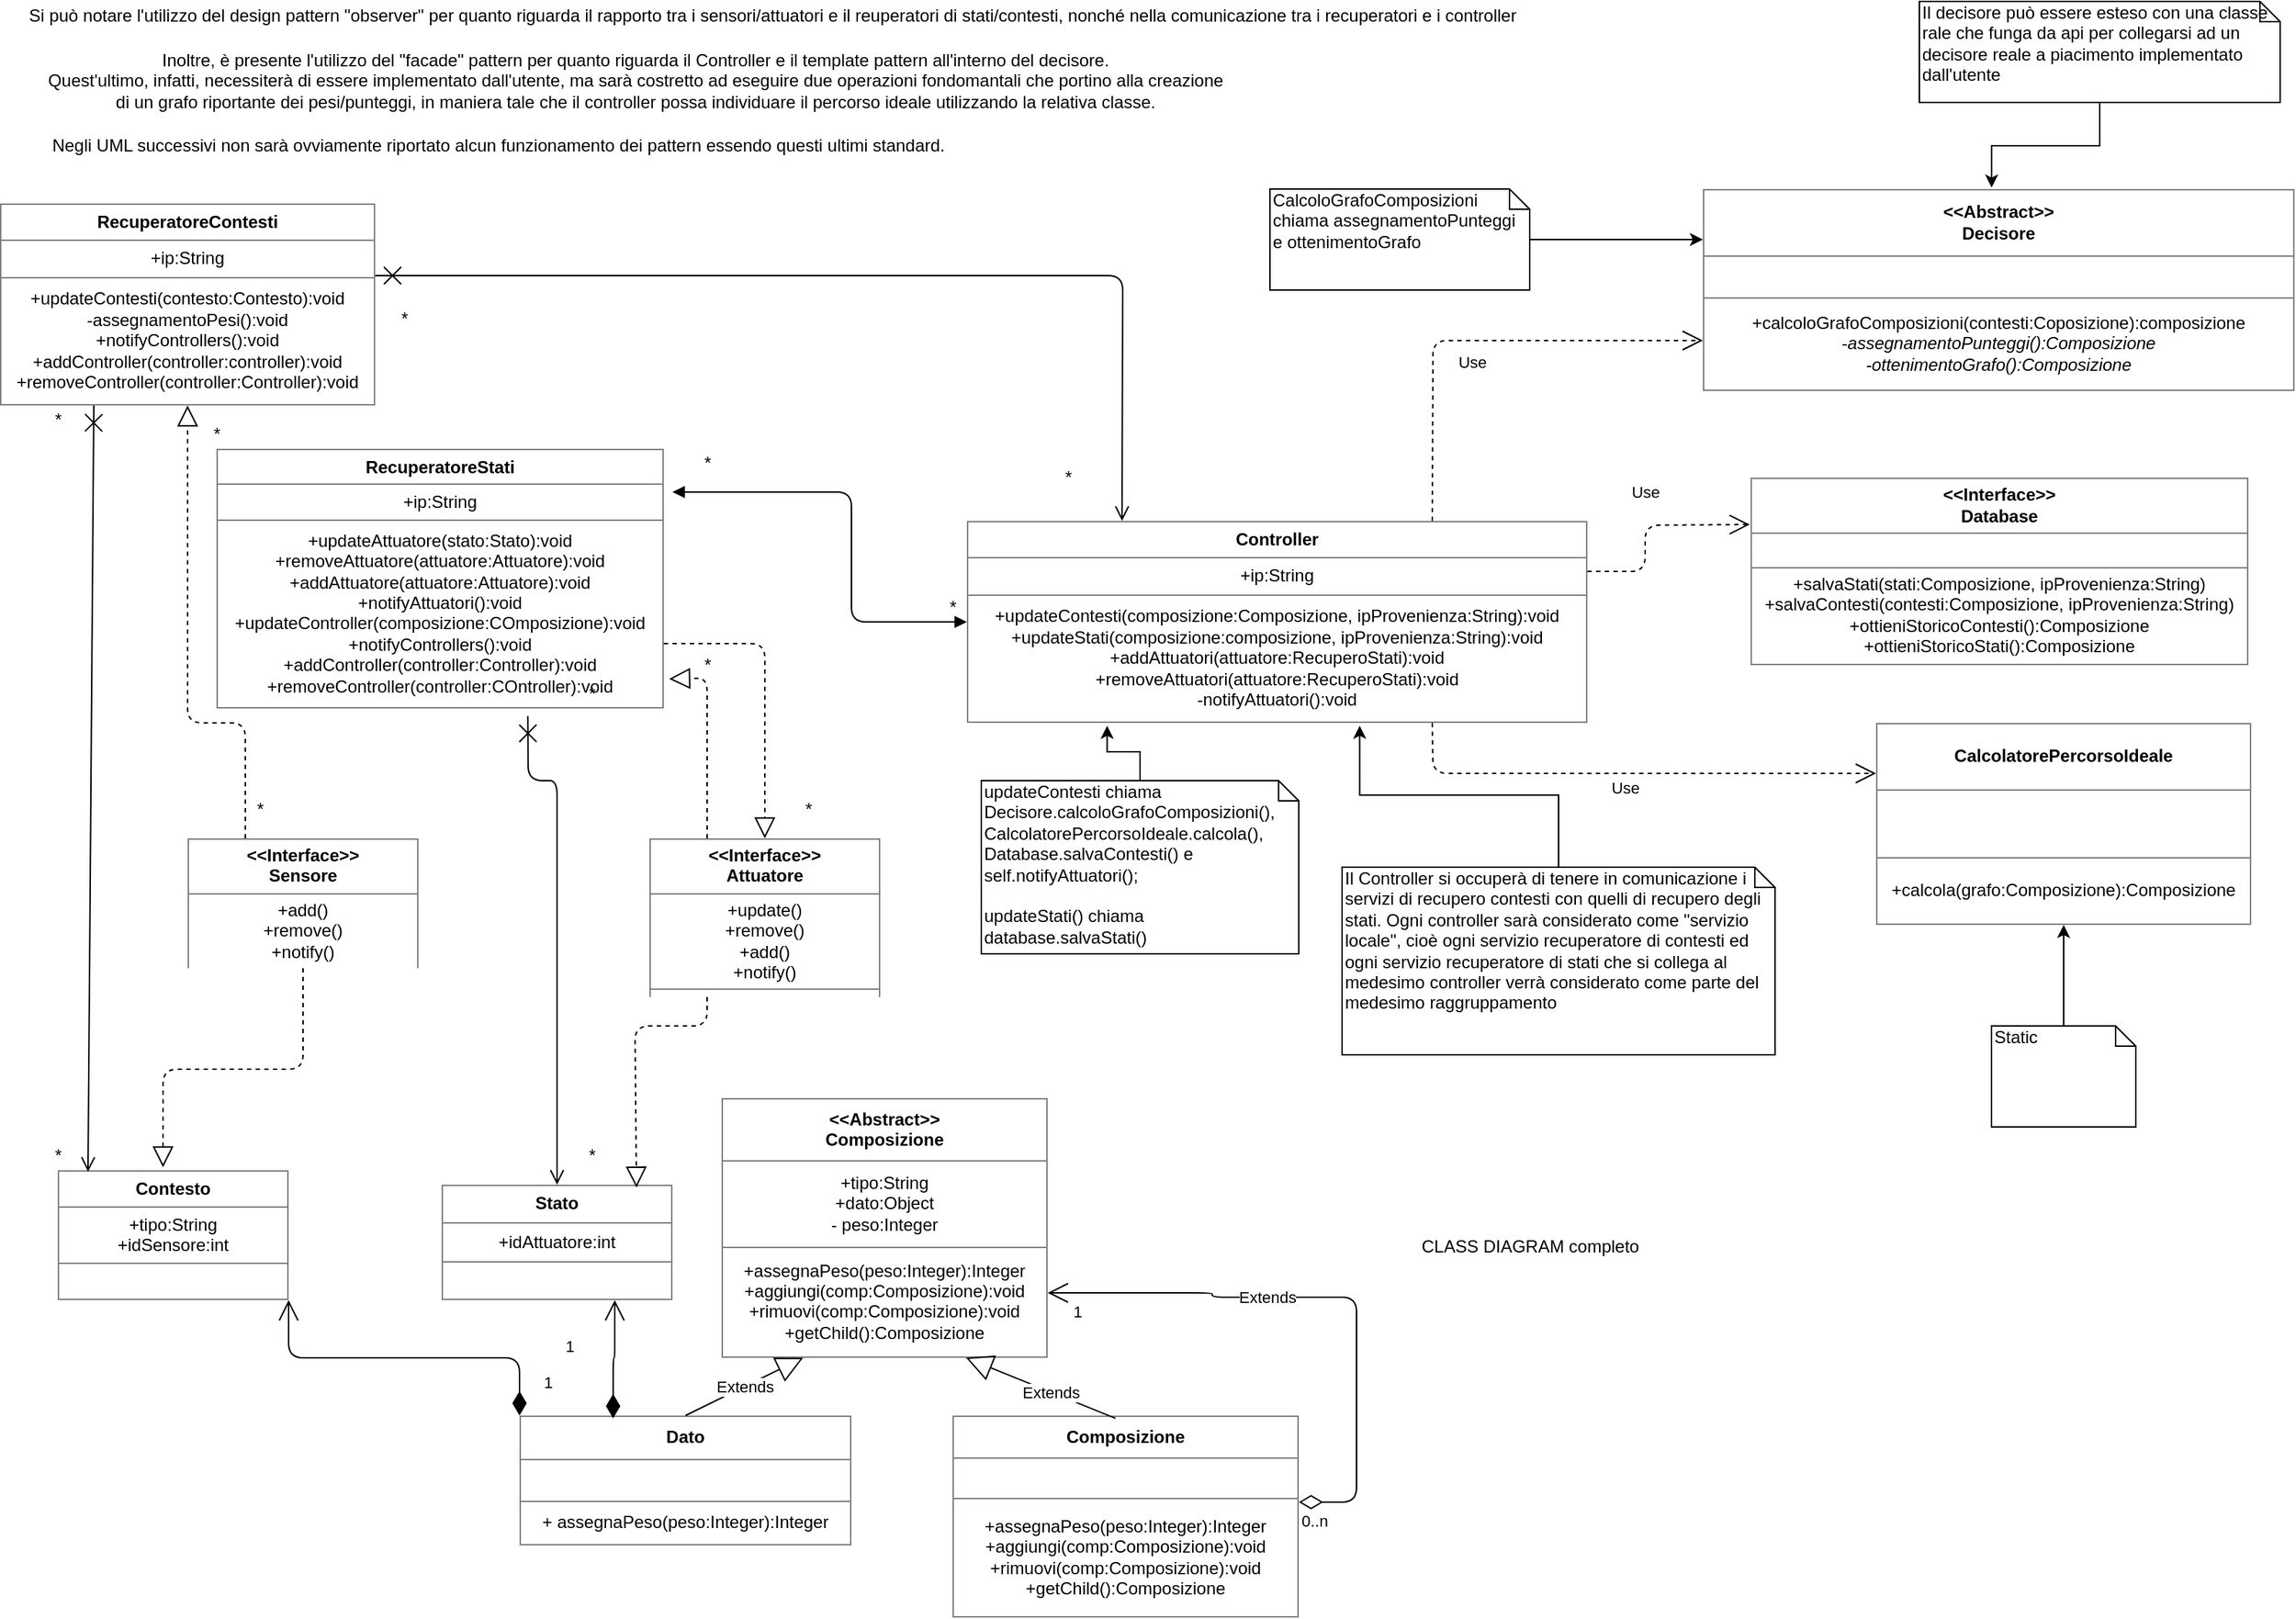 <mxfile version="13.6.9" type="github" pages="4">
  <diagram id="C5RBs43oDa-KdzZeNtuy" name="Page-1">
    <mxGraphModel dx="1422" dy="-408" grid="1" gridSize="10" guides="1" tooltips="1" connect="1" arrows="1" fold="1" page="1" pageScale="1" pageWidth="1654" pageHeight="1169" math="0" shadow="0">
      <root>
        <mxCell id="WIyWlLk6GJQsqaUBKTNV-0" />
        <mxCell id="WIyWlLk6GJQsqaUBKTNV-1" parent="WIyWlLk6GJQsqaUBKTNV-0" />
        <mxCell id="Dp6MvVSpYbuMeK2W6vsO-2" value="&lt;table style=&quot;width: 100% ; height: 100% ; border-collapse: collapse&quot; width=&quot;100%&quot; cellpadding=&quot;4&quot; border=&quot;1&quot;&gt;&lt;tbody&gt;&lt;tr&gt;&lt;th align=&quot;center&quot;&gt;&amp;lt;&amp;lt;Abstract&amp;gt;&amp;gt;&lt;br&gt;Composizione&lt;br&gt;&lt;/th&gt;&lt;/tr&gt;&lt;tr&gt;&lt;td align=&quot;center&quot;&gt;+tipo:String&lt;br&gt;+dato:Object&lt;br&gt;- peso:Integer&lt;br&gt;&lt;/td&gt;&lt;/tr&gt;&lt;tr&gt;&lt;td align=&quot;center&quot;&gt;+assegnaPeso(peso:Integer):Integer&lt;br&gt;+aggiungi(comp:Composizione):void&lt;br&gt;+rimuovi(comp:Composizione):void&lt;br&gt;+getChild():Composizione&lt;br&gt;&lt;/td&gt;&lt;/tr&gt;&lt;/tbody&gt;&lt;/table&gt;" style="text;html=1;strokeColor=none;fillColor=none;overflow=fill;" parent="WIyWlLk6GJQsqaUBKTNV-1" vertex="1">
          <mxGeometry x="510" y="1940" width="226" height="180" as="geometry" />
        </mxCell>
        <mxCell id="Dp6MvVSpYbuMeK2W6vsO-4" value="&lt;table style=&quot;width: 100% ; height: 100% ; border-collapse: collapse&quot; width=&quot;100%&quot; cellpadding=&quot;4&quot; border=&quot;1&quot;&gt;&lt;tbody&gt;&lt;tr&gt;&lt;th align=&quot;center&quot;&gt;Composizione&lt;br&gt;&lt;/th&gt;&lt;/tr&gt;&lt;tr&gt;&lt;td align=&quot;center&quot;&gt;&lt;br&gt;&lt;/td&gt;&lt;/tr&gt;&lt;tr&gt;&lt;td align=&quot;center&quot;&gt;+assegnaPeso(peso:Integer):Integer&lt;br&gt;+aggiungi(comp:Composizione):void&lt;br&gt;+rimuovi(comp:Composizione):void&lt;br&gt;+getChild():Composizione&lt;/td&gt;&lt;/tr&gt;&lt;/tbody&gt;&lt;/table&gt;" style="text;html=1;strokeColor=none;fillColor=none;overflow=fill;" parent="WIyWlLk6GJQsqaUBKTNV-1" vertex="1">
          <mxGeometry x="670" y="2160" width="240" height="140" as="geometry" />
        </mxCell>
        <mxCell id="Dp6MvVSpYbuMeK2W6vsO-5" value="&lt;table style=&quot;width: 100% ; height: 100% ; border-collapse: collapse&quot; width=&quot;100%&quot; cellpadding=&quot;4&quot; border=&quot;1&quot;&gt;&lt;tbody&gt;&lt;tr&gt;&lt;th align=&quot;center&quot;&gt;Dato&lt;br&gt;&lt;/th&gt;&lt;/tr&gt;&lt;tr&gt;&lt;td align=&quot;center&quot;&gt;&lt;br&gt;&lt;/td&gt;&lt;/tr&gt;&lt;tr&gt;&lt;td align=&quot;center&quot;&gt;+ assegnaPeso(peso:Integer):Integer&lt;br&gt;&lt;/td&gt;&lt;/tr&gt;&lt;/tbody&gt;&lt;/table&gt;" style="text;html=1;strokeColor=none;fillColor=none;overflow=fill;" parent="WIyWlLk6GJQsqaUBKTNV-1" vertex="1">
          <mxGeometry x="370" y="2160" width="230" height="90" as="geometry" />
        </mxCell>
        <mxCell id="Dp6MvVSpYbuMeK2W6vsO-11" value="Extends" style="endArrow=block;endSize=16;endFill=0;html=1;exitX=0.471;exitY=0.014;exitDx=0;exitDy=0;exitPerimeter=0;entryX=0.75;entryY=1;entryDx=0;entryDy=0;" parent="WIyWlLk6GJQsqaUBKTNV-1" source="Dp6MvVSpYbuMeK2W6vsO-4" target="Dp6MvVSpYbuMeK2W6vsO-2" edge="1">
          <mxGeometry x="-0.125" width="160" relative="1" as="geometry">
            <mxPoint x="710" y="2130" as="sourcePoint" />
            <mxPoint x="870" y="2130" as="targetPoint" />
            <mxPoint as="offset" />
          </mxGeometry>
        </mxCell>
        <mxCell id="Dp6MvVSpYbuMeK2W6vsO-12" value="Extends" style="endArrow=block;endSize=16;endFill=0;html=1;entryX=0.25;entryY=1;entryDx=0;entryDy=0;exitX=0.5;exitY=0;exitDx=0;exitDy=0;" parent="WIyWlLk6GJQsqaUBKTNV-1" source="Dp6MvVSpYbuMeK2W6vsO-5" target="Dp6MvVSpYbuMeK2W6vsO-2" edge="1">
          <mxGeometry width="160" relative="1" as="geometry">
            <mxPoint x="430" y="2140" as="sourcePoint" />
            <mxPoint x="590" y="2140" as="targetPoint" />
          </mxGeometry>
        </mxCell>
        <mxCell id="Dp6MvVSpYbuMeK2W6vsO-22" value="&lt;table style=&quot;width: 100% ; height: 100% ; border-collapse: collapse&quot; width=&quot;100%&quot; cellpadding=&quot;4&quot; border=&quot;1&quot;&gt;&lt;tbody&gt;&lt;tr&gt;&lt;th align=&quot;center&quot;&gt;Contesto&lt;br&gt;&lt;/th&gt;&lt;/tr&gt;&lt;tr&gt;&lt;td align=&quot;center&quot;&gt;+tipo:String&lt;br&gt;+idSensore:int&lt;br&gt;&lt;/td&gt;&lt;/tr&gt;&lt;tr&gt;&lt;td align=&quot;center&quot;&gt;&lt;br&gt;&lt;/td&gt;&lt;/tr&gt;&lt;/tbody&gt;&lt;/table&gt;" style="text;html=1;strokeColor=none;fillColor=none;overflow=fill;" parent="WIyWlLk6GJQsqaUBKTNV-1" vertex="1">
          <mxGeometry x="50" y="1990" width="160" height="90" as="geometry" />
        </mxCell>
        <mxCell id="Dp6MvVSpYbuMeK2W6vsO-25" value="Extends" style="endArrow=open;html=1;endSize=12;startArrow=diamondThin;startSize=14;startFill=0;edgeStyle=orthogonalEdgeStyle;entryX=1;entryY=0.75;entryDx=0;entryDy=0;" parent="WIyWlLk6GJQsqaUBKTNV-1" target="Dp6MvVSpYbuMeK2W6vsO-2" edge="1">
          <mxGeometry x="0.223" relative="1" as="geometry">
            <mxPoint x="910" y="2220" as="sourcePoint" />
            <mxPoint x="1070" y="2220" as="targetPoint" />
            <Array as="points">
              <mxPoint x="950" y="2220" />
              <mxPoint x="950" y="2078" />
              <mxPoint x="850" y="2078" />
              <mxPoint x="850" y="2075" />
            </Array>
            <mxPoint as="offset" />
          </mxGeometry>
        </mxCell>
        <mxCell id="Dp6MvVSpYbuMeK2W6vsO-26" value="0..n" style="edgeLabel;resizable=0;html=1;align=left;verticalAlign=top;" parent="Dp6MvVSpYbuMeK2W6vsO-25" connectable="0" vertex="1">
          <mxGeometry x="-1" relative="1" as="geometry" />
        </mxCell>
        <mxCell id="Dp6MvVSpYbuMeK2W6vsO-27" value="1" style="edgeLabel;resizable=0;html=1;align=right;verticalAlign=top;" parent="Dp6MvVSpYbuMeK2W6vsO-25" connectable="0" vertex="1">
          <mxGeometry x="1" relative="1" as="geometry">
            <mxPoint x="24.5" as="offset" />
          </mxGeometry>
        </mxCell>
        <mxCell id="Dp6MvVSpYbuMeK2W6vsO-28" value="1" style="endArrow=open;html=1;endSize=12;startArrow=diamondThin;startSize=14;startFill=1;edgeStyle=orthogonalEdgeStyle;align=left;verticalAlign=bottom;entryX=1;entryY=1;entryDx=0;entryDy=0;exitX=0;exitY=0;exitDx=0;exitDy=0;" parent="WIyWlLk6GJQsqaUBKTNV-1" source="Dp6MvVSpYbuMeK2W6vsO-5" target="Dp6MvVSpYbuMeK2W6vsO-22" edge="1">
          <mxGeometry x="-0.879" y="-15" relative="1" as="geometry">
            <mxPoint x="350" y="2119" as="sourcePoint" />
            <mxPoint x="510" y="2119" as="targetPoint" />
            <mxPoint as="offset" />
          </mxGeometry>
        </mxCell>
        <mxCell id="Dp6MvVSpYbuMeK2W6vsO-49" value="&lt;table style=&quot;width: 100% ; height: 100% ; border-collapse: collapse&quot; width=&quot;100%&quot; cellpadding=&quot;4&quot; border=&quot;1&quot;&gt;&lt;tbody&gt;&lt;tr&gt;&lt;th align=&quot;center&quot;&gt;&amp;lt;&amp;lt;Interface&amp;gt;&amp;gt;&lt;br&gt;Sensore&lt;br&gt;&lt;/th&gt;&lt;/tr&gt;&lt;tr&gt;&lt;td align=&quot;center&quot;&gt;+add()&lt;br&gt;+remove()&lt;br&gt;+notify()&lt;br&gt;&lt;/td&gt;&lt;/tr&gt;&lt;tr&gt;&lt;td align=&quot;center&quot;&gt;&lt;br&gt;&lt;/td&gt;&lt;/tr&gt;&lt;/tbody&gt;&lt;/table&gt;" style="text;html=1;strokeColor=none;fillColor=none;overflow=fill;" parent="WIyWlLk6GJQsqaUBKTNV-1" vertex="1">
          <mxGeometry x="140" y="1760" width="160" height="90" as="geometry" />
        </mxCell>
        <mxCell id="Dp6MvVSpYbuMeK2W6vsO-51" value="" style="endArrow=block;dashed=1;endFill=0;endSize=12;html=1;entryX=0.456;entryY=-0.022;entryDx=0;entryDy=0;entryPerimeter=0;exitX=0.5;exitY=1;exitDx=0;exitDy=0;" parent="WIyWlLk6GJQsqaUBKTNV-1" source="Dp6MvVSpYbuMeK2W6vsO-49" target="Dp6MvVSpYbuMeK2W6vsO-22" edge="1">
          <mxGeometry width="160" relative="1" as="geometry">
            <mxPoint x="90" y="2040" as="sourcePoint" />
            <mxPoint x="190" y="2040" as="targetPoint" />
            <Array as="points">
              <mxPoint x="220" y="1920" />
              <mxPoint x="123" y="1920" />
            </Array>
          </mxGeometry>
        </mxCell>
        <mxCell id="ndI1uFcIVvxZb7R-7Dkx-0" value="&lt;table style=&quot;width: 100% ; height: 100% ; border-collapse: collapse&quot; width=&quot;100%&quot; cellpadding=&quot;4&quot; border=&quot;1&quot;&gt;&lt;tbody&gt;&lt;tr&gt;&lt;th align=&quot;center&quot;&gt;&lt;b&gt;RecuperatoreContesti&lt;/b&gt;&lt;/th&gt;&lt;/tr&gt;&lt;tr&gt;&lt;td align=&quot;center&quot;&gt;+ip:String&lt;br&gt;&lt;/td&gt;&lt;/tr&gt;&lt;tr&gt;&lt;td align=&quot;center&quot;&gt;+updateContesti(contesto:Contesto):void&lt;br&gt;-assegnamentoPesi():void&lt;br&gt;+notifyControllers():void&lt;br&gt;+addController(controller:controller):void&lt;br&gt;+removeController(controller:Controller):void&lt;br&gt;&lt;/td&gt;&lt;/tr&gt;&lt;/tbody&gt;&lt;/table&gt;" style="text;html=1;strokeColor=none;fillColor=none;overflow=fill;" parent="WIyWlLk6GJQsqaUBKTNV-1" vertex="1">
          <mxGeometry x="10" y="1320" width="260" height="140" as="geometry" />
        </mxCell>
        <mxCell id="ndI1uFcIVvxZb7R-7Dkx-1" value="&lt;table style=&quot;width: 100% ; height: 100% ; border-collapse: collapse&quot; width=&quot;100%&quot; cellpadding=&quot;4&quot; border=&quot;1&quot;&gt;&lt;tbody&gt;&lt;tr&gt;&lt;th align=&quot;center&quot;&gt;RecuperatoreStati&lt;/th&gt;&lt;/tr&gt;&lt;tr&gt;&lt;td align=&quot;center&quot;&gt;+ip:String&lt;br&gt;&lt;/td&gt;&lt;/tr&gt;&lt;tr&gt;&lt;td align=&quot;center&quot;&gt;+updateAttuatore(stato:Stato):void&lt;br&gt;+removeAttuatore(attuatore:Attuatore):void&lt;br&gt;+addAttuatore(attuatore:Attuatore):void&lt;br&gt;+notifyAttuatori():void&lt;br&gt;+updateController(composizione:COmposizione):void&lt;br&gt;+notifyControllers():void&lt;br&gt;+addController(controller:Controller):void&lt;br&gt;+removeController(controller:COntroller):void&lt;br&gt;&lt;/td&gt;&lt;/tr&gt;&lt;/tbody&gt;&lt;/table&gt;" style="text;html=1;strokeColor=none;fillColor=none;overflow=fill;" parent="WIyWlLk6GJQsqaUBKTNV-1" vertex="1">
          <mxGeometry x="160" y="1490" width="310" height="180" as="geometry" />
        </mxCell>
        <mxCell id="ndI1uFcIVvxZb7R-7Dkx-12" value="&lt;table style=&quot;width: 100% ; height: 100% ; border-collapse: collapse&quot; width=&quot;100%&quot; cellpadding=&quot;4&quot; border=&quot;1&quot;&gt;&lt;tbody&gt;&lt;tr&gt;&lt;th align=&quot;center&quot;&gt;&amp;lt;&amp;lt;Interface&amp;gt;&amp;gt;&lt;br&gt;Attuatore&lt;br&gt;&lt;/th&gt;&lt;/tr&gt;&lt;tr&gt;&lt;td align=&quot;center&quot;&gt;+update()&lt;br&gt;+remove()&lt;br&gt;+add()&lt;br&gt;+notify()&lt;br&gt;&lt;/td&gt;&lt;/tr&gt;&lt;tr&gt;&lt;td align=&quot;center&quot;&gt;Section 2.1&lt;br&gt;Section 2.2&lt;br&gt;Section 2.3&lt;/td&gt;&lt;/tr&gt;&lt;/tbody&gt;&lt;/table&gt;" style="text;html=1;strokeColor=none;fillColor=none;overflow=fill;" parent="WIyWlLk6GJQsqaUBKTNV-1" vertex="1">
          <mxGeometry x="460" y="1760" width="160" height="110" as="geometry" />
        </mxCell>
        <mxCell id="ndI1uFcIVvxZb7R-7Dkx-13" value="&lt;table style=&quot;width: 100% ; height: 100% ; border-collapse: collapse&quot; width=&quot;100%&quot; cellpadding=&quot;4&quot; border=&quot;1&quot;&gt;&lt;tbody&gt;&lt;tr&gt;&lt;th align=&quot;center&quot;&gt;Stato&lt;/th&gt;&lt;/tr&gt;&lt;tr&gt;&lt;td align=&quot;center&quot;&gt;+idAttuatore:int&lt;br&gt;&lt;/td&gt;&lt;/tr&gt;&lt;tr&gt;&lt;td align=&quot;center&quot;&gt;&lt;br&gt;&lt;/td&gt;&lt;/tr&gt;&lt;/tbody&gt;&lt;/table&gt;" style="text;html=1;strokeColor=none;fillColor=none;overflow=fill;" parent="WIyWlLk6GJQsqaUBKTNV-1" vertex="1">
          <mxGeometry x="316" y="2000" width="160" height="80" as="geometry" />
        </mxCell>
        <mxCell id="ndI1uFcIVvxZb7R-7Dkx-14" value="" style="endArrow=block;dashed=1;endFill=0;endSize=12;html=1;exitX=0.25;exitY=1;exitDx=0;exitDy=0;entryX=0.844;entryY=0.025;entryDx=0;entryDy=0;entryPerimeter=0;" parent="WIyWlLk6GJQsqaUBKTNV-1" source="ndI1uFcIVvxZb7R-7Dkx-12" target="ndI1uFcIVvxZb7R-7Dkx-13" edge="1">
          <mxGeometry width="160" relative="1" as="geometry">
            <mxPoint x="400" y="1830" as="sourcePoint" />
            <mxPoint x="390" y="1920" as="targetPoint" />
            <Array as="points">
              <mxPoint x="500" y="1890" />
              <mxPoint x="450" y="1890" />
            </Array>
          </mxGeometry>
        </mxCell>
        <mxCell id="ndI1uFcIVvxZb7R-7Dkx-15" value="1" style="endArrow=open;html=1;endSize=12;startArrow=diamondThin;startSize=14;startFill=1;edgeStyle=orthogonalEdgeStyle;align=left;verticalAlign=bottom;exitX=0.282;exitY=0.022;exitDx=0;exitDy=0;exitPerimeter=0;entryX=0.75;entryY=1;entryDx=0;entryDy=0;" parent="WIyWlLk6GJQsqaUBKTNV-1" source="Dp6MvVSpYbuMeK2W6vsO-5" target="ndI1uFcIVvxZb7R-7Dkx-13" edge="1">
          <mxGeometry x="-0.046" y="43" relative="1" as="geometry">
            <mxPoint x="410" y="2120" as="sourcePoint" />
            <mxPoint x="570" y="2120" as="targetPoint" />
            <mxPoint x="8" y="-1" as="offset" />
          </mxGeometry>
        </mxCell>
        <mxCell id="ndI1uFcIVvxZb7R-7Dkx-16" value="" style="endArrow=open;startArrow=cross;endFill=0;startFill=0;endSize=8;startSize=10;html=1;entryX=0.5;entryY=0;entryDx=0;entryDy=0;exitX=0.696;exitY=1.029;exitDx=0;exitDy=0;exitPerimeter=0;" parent="WIyWlLk6GJQsqaUBKTNV-1" source="ndI1uFcIVvxZb7R-7Dkx-1" target="ndI1uFcIVvxZb7R-7Dkx-13" edge="1">
          <mxGeometry width="160" relative="1" as="geometry">
            <mxPoint x="330" y="1630" as="sourcePoint" />
            <mxPoint x="400" y="1670" as="targetPoint" />
            <Array as="points">
              <mxPoint x="376" y="1720" />
              <mxPoint x="396" y="1720" />
            </Array>
          </mxGeometry>
        </mxCell>
        <mxCell id="ndI1uFcIVvxZb7R-7Dkx-17" value="" style="endArrow=open;startArrow=cross;endFill=0;startFill=0;endSize=8;startSize=10;html=1;exitX=0.25;exitY=1;exitDx=0;exitDy=0;" parent="WIyWlLk6GJQsqaUBKTNV-1" source="ndI1uFcIVvxZb7R-7Dkx-0" edge="1">
          <mxGeometry width="160" relative="1" as="geometry">
            <mxPoint x="-70" y="1740" as="sourcePoint" />
            <mxPoint x="71" y="1991" as="targetPoint" />
          </mxGeometry>
        </mxCell>
        <mxCell id="ndI1uFcIVvxZb7R-7Dkx-18" value="&lt;table style=&quot;width: 100% ; height: 100% ; border-collapse: collapse&quot; width=&quot;100%&quot; cellpadding=&quot;4&quot; border=&quot;1&quot;&gt;&lt;tbody&gt;&lt;tr&gt;&lt;th align=&quot;center&quot;&gt;Controller&lt;br&gt;&lt;/th&gt;&lt;/tr&gt;&lt;tr&gt;&lt;td align=&quot;center&quot;&gt;+ip:String&lt;br&gt;&lt;/td&gt;&lt;/tr&gt;&lt;tr&gt;&lt;td align=&quot;center&quot;&gt;+updateContesti(composizione:Composizione, ipProvenienza:String):void&lt;br&gt;+updateStati(composizione:composizione, ipProvenienza:String):void&lt;br&gt;+addAttuatori(attuatore:RecuperoStati):void&lt;br&gt;+removeAttuatori(attuatore:RecuperoStati):void&lt;br&gt;-notifyAttuatori():void&lt;br&gt;&lt;/td&gt;&lt;/tr&gt;&lt;/tbody&gt;&lt;/table&gt;" style="text;html=1;strokeColor=none;fillColor=none;overflow=fill;" parent="WIyWlLk6GJQsqaUBKTNV-1" vertex="1">
          <mxGeometry x="680" y="1540" width="430" height="140" as="geometry" />
        </mxCell>
        <mxCell id="ndI1uFcIVvxZb7R-7Dkx-19" value="" style="endArrow=open;startArrow=cross;endFill=0;startFill=0;endSize=8;startSize=10;html=1;entryX=0.25;entryY=0;entryDx=0;entryDy=0;" parent="WIyWlLk6GJQsqaUBKTNV-1" target="ndI1uFcIVvxZb7R-7Dkx-18" edge="1">
          <mxGeometry width="160" relative="1" as="geometry">
            <mxPoint x="270" y="1370" as="sourcePoint" />
            <mxPoint x="410" y="1370" as="targetPoint" />
            <Array as="points">
              <mxPoint x="788" y="1370" />
            </Array>
          </mxGeometry>
        </mxCell>
        <mxCell id="ndI1uFcIVvxZb7R-7Dkx-20" value="" style="endArrow=block;startArrow=block;endFill=1;startFill=1;html=1;entryX=0;entryY=0.5;entryDx=0;entryDy=0;" parent="WIyWlLk6GJQsqaUBKTNV-1" target="ndI1uFcIVvxZb7R-7Dkx-18" edge="1">
          <mxGeometry width="160" relative="1" as="geometry">
            <mxPoint x="476" y="1520" as="sourcePoint" />
            <mxPoint x="636" y="1520" as="targetPoint" />
            <Array as="points">
              <mxPoint x="600" y="1520" />
              <mxPoint x="600" y="1610" />
            </Array>
          </mxGeometry>
        </mxCell>
        <mxCell id="ndI1uFcIVvxZb7R-7Dkx-21" value="&lt;table style=&quot;width: 100% ; height: 100% ; border-collapse: collapse&quot; width=&quot;100%&quot; cellpadding=&quot;4&quot; border=&quot;1&quot;&gt;&lt;tbody&gt;&lt;tr&gt;&lt;th align=&quot;center&quot;&gt;&amp;lt;&amp;lt;Abstract&amp;gt;&amp;gt;&lt;br&gt;Decisore&lt;br&gt;&lt;/th&gt;&lt;/tr&gt;&lt;tr&gt;&lt;td align=&quot;center&quot;&gt;&lt;br&gt;&lt;/td&gt;&lt;/tr&gt;&lt;tr&gt;&lt;td align=&quot;center&quot;&gt;+calcoloGrafoComposizioni(contesti:Coposizione):composizione&lt;br&gt;-&lt;i&gt;assegnamentoPunteggi():Composizione&lt;br&gt;-ottenimentoGrafo():Composizione&lt;/i&gt;&lt;br&gt;&lt;/td&gt;&lt;/tr&gt;&lt;/tbody&gt;&lt;/table&gt;" style="text;html=1;strokeColor=none;fillColor=none;overflow=fill;" parent="WIyWlLk6GJQsqaUBKTNV-1" vertex="1">
          <mxGeometry x="1190" y="1310" width="410" height="140" as="geometry" />
        </mxCell>
        <mxCell id="ndI1uFcIVvxZb7R-7Dkx-22" value="" style="endArrow=block;dashed=1;endFill=0;endSize=12;html=1;exitX=0.25;exitY=0;exitDx=0;exitDy=0;entryX=0.5;entryY=1;entryDx=0;entryDy=0;" parent="WIyWlLk6GJQsqaUBKTNV-1" source="Dp6MvVSpYbuMeK2W6vsO-49" target="ndI1uFcIVvxZb7R-7Dkx-0" edge="1">
          <mxGeometry width="160" relative="1" as="geometry">
            <mxPoint x="190" y="1700" as="sourcePoint" />
            <mxPoint x="350" y="1700" as="targetPoint" />
            <Array as="points">
              <mxPoint x="180" y="1680" />
              <mxPoint x="140" y="1680" />
            </Array>
          </mxGeometry>
        </mxCell>
        <mxCell id="ndI1uFcIVvxZb7R-7Dkx-23" value="" style="endArrow=block;dashed=1;endFill=0;endSize=12;html=1;exitX=0.25;exitY=0;exitDx=0;exitDy=0;entryX=1.012;entryY=0.886;entryDx=0;entryDy=0;entryPerimeter=0;" parent="WIyWlLk6GJQsqaUBKTNV-1" source="ndI1uFcIVvxZb7R-7Dkx-12" target="ndI1uFcIVvxZb7R-7Dkx-1" edge="1">
          <mxGeometry width="160" relative="1" as="geometry">
            <mxPoint x="470" y="1700" as="sourcePoint" />
            <mxPoint x="510" y="1610" as="targetPoint" />
            <Array as="points">
              <mxPoint x="500" y="1720" />
              <mxPoint x="500" y="1649" />
            </Array>
          </mxGeometry>
        </mxCell>
        <mxCell id="ndI1uFcIVvxZb7R-7Dkx-24" value="" style="endArrow=block;dashed=1;endFill=0;endSize=12;html=1;exitX=1;exitY=0.75;exitDx=0;exitDy=0;entryX=0.5;entryY=0;entryDx=0;entryDy=0;" parent="WIyWlLk6GJQsqaUBKTNV-1" source="ndI1uFcIVvxZb7R-7Dkx-1" target="ndI1uFcIVvxZb7R-7Dkx-12" edge="1">
          <mxGeometry width="160" relative="1" as="geometry">
            <mxPoint x="490" y="1620" as="sourcePoint" />
            <mxPoint x="650" y="1620" as="targetPoint" />
            <Array as="points">
              <mxPoint x="540" y="1625" />
            </Array>
          </mxGeometry>
        </mxCell>
        <mxCell id="ndI1uFcIVvxZb7R-7Dkx-27" style="edgeStyle=orthogonalEdgeStyle;rounded=0;orthogonalLoop=1;jettySize=auto;html=1;exitX=0.5;exitY=0;exitDx=0;exitDy=0;exitPerimeter=0;entryX=0.226;entryY=1.014;entryDx=0;entryDy=0;entryPerimeter=0;" parent="WIyWlLk6GJQsqaUBKTNV-1" source="ndI1uFcIVvxZb7R-7Dkx-26" target="ndI1uFcIVvxZb7R-7Dkx-18" edge="1">
          <mxGeometry relative="1" as="geometry" />
        </mxCell>
        <mxCell id="ndI1uFcIVvxZb7R-7Dkx-26" value="&lt;div&gt;updateContesti chiama Decisore.calcoloGrafoComposizioni(), CalcolatorePercorsoIdeale.calcola(), Database.salvaContesti() e self.notifyAttuatori();&lt;/div&gt;&lt;div&gt;&lt;br&gt;&lt;/div&gt;&lt;div&gt;updateStati() chiama database.salvaStati()&lt;/div&gt;&lt;div&gt;&lt;br&gt;&lt;/div&gt;" style="shape=note;whiteSpace=wrap;html=1;size=14;verticalAlign=top;align=left;spacingTop=-6;" parent="WIyWlLk6GJQsqaUBKTNV-1" vertex="1">
          <mxGeometry x="690" y="1720" width="220" height="120" as="geometry" />
        </mxCell>
        <mxCell id="ndI1uFcIVvxZb7R-7Dkx-29" value="&lt;table style=&quot;width: 100% ; height: 100% ; border-collapse: collapse&quot; width=&quot;100%&quot; cellpadding=&quot;4&quot; border=&quot;1&quot;&gt;&lt;tbody&gt;&lt;tr&gt;&lt;th align=&quot;center&quot;&gt;&amp;lt;&amp;lt;Interface&amp;gt;&amp;gt;&lt;br&gt;Database&lt;br&gt;&lt;/th&gt;&lt;/tr&gt;&lt;tr&gt;&lt;td align=&quot;center&quot;&gt;&lt;br&gt;&lt;/td&gt;&lt;/tr&gt;&lt;tr&gt;&lt;td align=&quot;center&quot;&gt;+salvaStati(stati:Composizione, ipProvenienza:String)&lt;br&gt;+salvaContesti(contesti:Composizione, ipProvenienza:String)&lt;br&gt;+ottieniStoricoContesti():Composizione&lt;br&gt;+ottieniStoricoStati():Composizione&lt;br&gt;&lt;/td&gt;&lt;/tr&gt;&lt;/tbody&gt;&lt;/table&gt;" style="text;html=1;strokeColor=none;fillColor=none;overflow=fill;" parent="WIyWlLk6GJQsqaUBKTNV-1" vertex="1">
          <mxGeometry x="1222.5" y="1510" width="345" height="130" as="geometry" />
        </mxCell>
        <mxCell id="ndI1uFcIVvxZb7R-7Dkx-30" value="&lt;table style=&quot;width: 100% ; height: 100% ; border-collapse: collapse&quot; width=&quot;100%&quot; cellpadding=&quot;4&quot; border=&quot;1&quot;&gt;&lt;tbody&gt;&lt;tr&gt;&lt;th align=&quot;center&quot;&gt;CalcolatorePercorsoIdeale&lt;br&gt;&lt;/th&gt;&lt;/tr&gt;&lt;tr&gt;&lt;td align=&quot;center&quot;&gt;&lt;br&gt;&lt;/td&gt;&lt;/tr&gt;&lt;tr&gt;&lt;td align=&quot;center&quot;&gt;+calcola(grafo:Composizione):Composizione&lt;br&gt;&lt;/td&gt;&lt;/tr&gt;&lt;/tbody&gt;&lt;/table&gt;" style="text;html=1;strokeColor=none;fillColor=none;overflow=fill;" parent="WIyWlLk6GJQsqaUBKTNV-1" vertex="1">
          <mxGeometry x="1310" y="1680" width="260" height="140" as="geometry" />
        </mxCell>
        <mxCell id="ndI1uFcIVvxZb7R-7Dkx-32" value="Use" style="endArrow=open;endSize=12;dashed=1;html=1;exitX=0.75;exitY=0;exitDx=0;exitDy=0;entryX=0;entryY=0.75;entryDx=0;entryDy=0;" parent="WIyWlLk6GJQsqaUBKTNV-1" source="ndI1uFcIVvxZb7R-7Dkx-18" target="ndI1uFcIVvxZb7R-7Dkx-21" edge="1">
          <mxGeometry x="-0.294" y="-27" width="160" relative="1" as="geometry">
            <mxPoint x="960" y="1450" as="sourcePoint" />
            <mxPoint x="1120" y="1450" as="targetPoint" />
            <Array as="points">
              <mxPoint x="1003" y="1415" />
            </Array>
            <mxPoint as="offset" />
          </mxGeometry>
        </mxCell>
        <mxCell id="ndI1uFcIVvxZb7R-7Dkx-33" value="Use" style="endArrow=open;endSize=12;dashed=1;html=1;exitX=0.75;exitY=1;exitDx=0;exitDy=0;entryX=0;entryY=0.25;entryDx=0;entryDy=0;" parent="WIyWlLk6GJQsqaUBKTNV-1" source="ndI1uFcIVvxZb7R-7Dkx-18" target="ndI1uFcIVvxZb7R-7Dkx-30" edge="1">
          <mxGeometry x="-0.014" y="-10" width="160" relative="1" as="geometry">
            <mxPoint x="1020" y="1720" as="sourcePoint" />
            <mxPoint x="1180" y="1720" as="targetPoint" />
            <Array as="points">
              <mxPoint x="1003" y="1715" />
            </Array>
            <mxPoint as="offset" />
          </mxGeometry>
        </mxCell>
        <mxCell id="ndI1uFcIVvxZb7R-7Dkx-34" value="Use" style="endArrow=open;endSize=12;dashed=1;html=1;exitX=1;exitY=0.25;exitDx=0;exitDy=0;entryX=0;entryY=0.25;entryDx=0;entryDy=0;" parent="WIyWlLk6GJQsqaUBKTNV-1" source="ndI1uFcIVvxZb7R-7Dkx-18" target="ndI1uFcIVvxZb7R-7Dkx-29" edge="1">
          <mxGeometry x="-0.001" y="23" width="160" relative="1" as="geometry">
            <mxPoint x="1040" y="1510" as="sourcePoint" />
            <mxPoint x="1200" y="1510" as="targetPoint" />
            <Array as="points">
              <mxPoint x="1150" y="1575" />
              <mxPoint x="1150" y="1543" />
            </Array>
            <mxPoint as="offset" />
          </mxGeometry>
        </mxCell>
        <mxCell id="ndI1uFcIVvxZb7R-7Dkx-36" style="edgeStyle=orthogonalEdgeStyle;rounded=0;orthogonalLoop=1;jettySize=auto;html=1;entryX=0;entryY=0.25;entryDx=0;entryDy=0;" parent="WIyWlLk6GJQsqaUBKTNV-1" source="ndI1uFcIVvxZb7R-7Dkx-35" target="ndI1uFcIVvxZb7R-7Dkx-21" edge="1">
          <mxGeometry relative="1" as="geometry" />
        </mxCell>
        <mxCell id="ndI1uFcIVvxZb7R-7Dkx-35" value="CalcoloGrafoComposizioni chiama assegnamentoPunteggi e ottenimentoGrafo" style="shape=note;whiteSpace=wrap;html=1;size=14;verticalAlign=top;align=left;spacingTop=-6;" parent="WIyWlLk6GJQsqaUBKTNV-1" vertex="1">
          <mxGeometry x="890" y="1310" width="180" height="70" as="geometry" />
        </mxCell>
        <mxCell id="ndI1uFcIVvxZb7R-7Dkx-38" style="edgeStyle=orthogonalEdgeStyle;rounded=0;orthogonalLoop=1;jettySize=auto;html=1;entryX=0.633;entryY=1.014;entryDx=0;entryDy=0;entryPerimeter=0;" parent="WIyWlLk6GJQsqaUBKTNV-1" source="ndI1uFcIVvxZb7R-7Dkx-37" target="ndI1uFcIVvxZb7R-7Dkx-18" edge="1">
          <mxGeometry relative="1" as="geometry" />
        </mxCell>
        <mxCell id="ndI1uFcIVvxZb7R-7Dkx-37" value="Il Controller si occuperà di tenere in comunicazione i servizi di recupero contesti con quelli di recupero degli stati. Ogni controller sarà considerato come &quot;servizio locale&quot;, cioè ogni servizio recuperatore di contesti ed ogni servizio recuperatore di stati che si collega al medesimo controller verrà considerato come parte del medesimo raggruppamento" style="shape=note;whiteSpace=wrap;html=1;size=14;verticalAlign=top;align=left;spacingTop=-6;" parent="WIyWlLk6GJQsqaUBKTNV-1" vertex="1">
          <mxGeometry x="940" y="1780" width="300" height="130" as="geometry" />
        </mxCell>
        <mxCell id="ndI1uFcIVvxZb7R-7Dkx-40" style="edgeStyle=orthogonalEdgeStyle;rounded=0;orthogonalLoop=1;jettySize=auto;html=1;entryX=0.488;entryY=-0.007;entryDx=0;entryDy=0;entryPerimeter=0;" parent="WIyWlLk6GJQsqaUBKTNV-1" source="ndI1uFcIVvxZb7R-7Dkx-39" target="ndI1uFcIVvxZb7R-7Dkx-21" edge="1">
          <mxGeometry relative="1" as="geometry" />
        </mxCell>
        <mxCell id="ndI1uFcIVvxZb7R-7Dkx-39" value="Il decisore può essere esteso con una classe rale che funga da api per collegarsi ad un decisore reale a piacimento implementato dall&#39;utente" style="shape=note;whiteSpace=wrap;html=1;size=14;verticalAlign=top;align=left;spacingTop=-6;" parent="WIyWlLk6GJQsqaUBKTNV-1" vertex="1">
          <mxGeometry x="1340" y="1180" width="250" height="70" as="geometry" />
        </mxCell>
        <mxCell id="c-raRDEKKhjxn3rfrex0-1" style="edgeStyle=orthogonalEdgeStyle;rounded=0;orthogonalLoop=1;jettySize=auto;html=1;entryX=0.5;entryY=1;entryDx=0;entryDy=0;" parent="WIyWlLk6GJQsqaUBKTNV-1" source="c-raRDEKKhjxn3rfrex0-0" target="ndI1uFcIVvxZb7R-7Dkx-30" edge="1">
          <mxGeometry relative="1" as="geometry" />
        </mxCell>
        <mxCell id="c-raRDEKKhjxn3rfrex0-0" value="Static" style="shape=note;whiteSpace=wrap;html=1;size=14;verticalAlign=top;align=left;spacingTop=-6;" parent="WIyWlLk6GJQsqaUBKTNV-1" vertex="1">
          <mxGeometry x="1390" y="1890" width="100" height="70" as="geometry" />
        </mxCell>
        <mxCell id="OzjkkR5l2p39zToK4pCS-0" value="&lt;div&gt;CLASS DIAGRAM completo&lt;/div&gt;&lt;div&gt;&lt;br&gt;&lt;/div&gt;" style="text;html=1;align=center;verticalAlign=middle;resizable=0;points=[];autosize=1;" parent="WIyWlLk6GJQsqaUBKTNV-1" vertex="1">
          <mxGeometry x="985" y="2035" width="170" height="30" as="geometry" />
        </mxCell>
        <mxCell id="FWjQx-l_E2E1eGjO0J7R-0" value="*" style="text;html=1;align=center;verticalAlign=middle;resizable=0;points=[];autosize=1;" parent="WIyWlLk6GJQsqaUBKTNV-1" vertex="1">
          <mxGeometry x="150" y="1470" width="20" height="20" as="geometry" />
        </mxCell>
        <mxCell id="FWjQx-l_E2E1eGjO0J7R-1" value="*" style="text;html=1;align=center;verticalAlign=middle;resizable=0;points=[];autosize=1;" parent="WIyWlLk6GJQsqaUBKTNV-1" vertex="1">
          <mxGeometry x="180" y="1730" width="20" height="20" as="geometry" />
        </mxCell>
        <mxCell id="FWjQx-l_E2E1eGjO0J7R-2" value="*" style="text;html=1;align=center;verticalAlign=middle;resizable=0;points=[];autosize=1;" parent="WIyWlLk6GJQsqaUBKTNV-1" vertex="1">
          <mxGeometry x="40" y="1460" width="20" height="20" as="geometry" />
        </mxCell>
        <mxCell id="FWjQx-l_E2E1eGjO0J7R-3" value="*" style="text;html=1;align=center;verticalAlign=middle;resizable=0;points=[];autosize=1;" parent="WIyWlLk6GJQsqaUBKTNV-1" vertex="1">
          <mxGeometry x="40" y="1970" width="20" height="20" as="geometry" />
        </mxCell>
        <mxCell id="FWjQx-l_E2E1eGjO0J7R-4" value="*" style="text;html=1;align=center;verticalAlign=middle;resizable=0;points=[];autosize=1;" parent="WIyWlLk6GJQsqaUBKTNV-1" vertex="1">
          <mxGeometry x="410" y="1650" width="20" height="20" as="geometry" />
        </mxCell>
        <mxCell id="FWjQx-l_E2E1eGjO0J7R-5" value="*" style="text;html=1;align=center;verticalAlign=middle;resizable=0;points=[];autosize=1;" parent="WIyWlLk6GJQsqaUBKTNV-1" vertex="1">
          <mxGeometry x="410" y="1970" width="20" height="20" as="geometry" />
        </mxCell>
        <mxCell id="FWjQx-l_E2E1eGjO0J7R-6" value="*" style="text;html=1;align=center;verticalAlign=middle;resizable=0;points=[];autosize=1;" parent="WIyWlLk6GJQsqaUBKTNV-1" vertex="1">
          <mxGeometry x="490" y="1630" width="20" height="20" as="geometry" />
        </mxCell>
        <mxCell id="FWjQx-l_E2E1eGjO0J7R-7" value="*" style="text;html=1;align=center;verticalAlign=middle;resizable=0;points=[];autosize=1;" parent="WIyWlLk6GJQsqaUBKTNV-1" vertex="1">
          <mxGeometry x="560" y="1730" width="20" height="20" as="geometry" />
        </mxCell>
        <mxCell id="FWjQx-l_E2E1eGjO0J7R-8" value="*" style="text;html=1;align=center;verticalAlign=middle;resizable=0;points=[];autosize=1;" parent="WIyWlLk6GJQsqaUBKTNV-1" vertex="1">
          <mxGeometry x="280" y="1390" width="20" height="20" as="geometry" />
        </mxCell>
        <mxCell id="FWjQx-l_E2E1eGjO0J7R-9" value="*" style="text;html=1;align=center;verticalAlign=middle;resizable=0;points=[];autosize=1;" parent="WIyWlLk6GJQsqaUBKTNV-1" vertex="1">
          <mxGeometry x="740" y="1500" width="20" height="20" as="geometry" />
        </mxCell>
        <mxCell id="FWjQx-l_E2E1eGjO0J7R-10" value="*" style="text;html=1;align=center;verticalAlign=middle;resizable=0;points=[];autosize=1;" parent="WIyWlLk6GJQsqaUBKTNV-1" vertex="1">
          <mxGeometry x="490" y="1490" width="20" height="20" as="geometry" />
        </mxCell>
        <mxCell id="FWjQx-l_E2E1eGjO0J7R-11" value="*" style="text;html=1;align=center;verticalAlign=middle;resizable=0;points=[];autosize=1;" parent="WIyWlLk6GJQsqaUBKTNV-1" vertex="1">
          <mxGeometry x="660" y="1590" width="20" height="20" as="geometry" />
        </mxCell>
        <mxCell id="FWjQx-l_E2E1eGjO0J7R-12" value="Si può notare l&#39;utilizzo del design pattern &quot;observer&quot; per quanto riguarda il rapporto tra i sensori/attuatori e il reuperatori di stati/contesti, nonché nella comunicazione tra i recuperatori e i controller " style="text;html=1;align=center;verticalAlign=middle;resizable=0;points=[];autosize=1;" parent="WIyWlLk6GJQsqaUBKTNV-1" vertex="1">
          <mxGeometry x="10" y="1180" width="1070" height="20" as="geometry" />
        </mxCell>
        <mxCell id="FWjQx-l_E2E1eGjO0J7R-13" value="&lt;div&gt;Inoltre, è presente l&#39;utilizzo del &quot;facade&quot; pattern per quanto riguarda il Controller e il template pattern all&#39;interno del decisore. &lt;br&gt;&lt;/div&gt;&lt;div&gt;Quest&#39;ultimo, infatti, necessiterà di essere implementato dall&#39;utente, ma sarà costretto ad eseguire due operazioni fondomantali che portino alla creazione&lt;br&gt;di un grafo riportante dei pesi/punteggi, in maniera tale che il controller possa individuare il percorso ideale utilizzando la relativa classe.&lt;br&gt;&lt;/div&gt;" style="text;html=1;align=center;verticalAlign=middle;resizable=0;points=[];autosize=1;" parent="WIyWlLk6GJQsqaUBKTNV-1" vertex="1">
          <mxGeometry x="20" y="1210" width="860" height="50" as="geometry" />
        </mxCell>
        <mxCell id="FWjQx-l_E2E1eGjO0J7R-14" value="Negli UML successivi non sarà ovviamente riportato alcun funzionamento dei pattern essendo questi ultimi standard." style="text;html=1;align=center;verticalAlign=middle;resizable=0;points=[];autosize=1;" parent="WIyWlLk6GJQsqaUBKTNV-1" vertex="1">
          <mxGeometry x="30" y="1270" width="650" height="20" as="geometry" />
        </mxCell>
      </root>
    </mxGraphModel>
  </diagram>
  <diagram id="hvOVDtf0bOY5Uqaqx2Np" name="Page-2">
    <mxGraphModel dx="1422" dy="761" grid="1" gridSize="10" guides="1" tooltips="1" connect="1" arrows="1" fold="1" page="1" pageScale="1" pageWidth="827" pageHeight="1169" math="0" shadow="0">
      <root>
        <mxCell id="g7u6mpnRc3hWR77MVMvJ-0" />
        <mxCell id="g7u6mpnRc3hWR77MVMvJ-1" parent="g7u6mpnRc3hWR77MVMvJ-0" />
        <mxCell id="g7u6mpnRc3hWR77MVMvJ-2" value="Sensore" style="shape=umlActor;verticalLabelPosition=bottom;verticalAlign=top;html=1;" parent="g7u6mpnRc3hWR77MVMvJ-1" vertex="1">
          <mxGeometry x="110" y="40" width="30" height="60" as="geometry" />
        </mxCell>
        <mxCell id="g7u6mpnRc3hWR77MVMvJ-3" value="Attuatore" style="shape=umlActor;verticalLabelPosition=bottom;verticalAlign=top;html=1;" parent="g7u6mpnRc3hWR77MVMvJ-1" vertex="1">
          <mxGeometry x="110" y="310" width="30" height="60" as="geometry" />
        </mxCell>
        <mxCell id="g7u6mpnRc3hWR77MVMvJ-4" value="Sistema" style="shape=umlActor;verticalLabelPosition=bottom;verticalAlign=top;html=1;" parent="g7u6mpnRc3hWR77MVMvJ-1" vertex="1">
          <mxGeometry x="560" y="170" width="30" height="60" as="geometry" />
        </mxCell>
        <mxCell id="g7u6mpnRc3hWR77MVMvJ-5" value="Raccoglie Dato" style="ellipse;whiteSpace=wrap;html=1;" parent="g7u6mpnRc3hWR77MVMvJ-1" vertex="1">
          <mxGeometry x="230" y="10" width="140" height="70" as="geometry" />
        </mxCell>
        <mxCell id="g7u6mpnRc3hWR77MVMvJ-6" value="Aggiorna Contesto" style="ellipse;whiteSpace=wrap;html=1;" parent="g7u6mpnRc3hWR77MVMvJ-1" vertex="1">
          <mxGeometry x="300" y="100" width="140" height="70" as="geometry" />
        </mxCell>
        <mxCell id="g7u6mpnRc3hWR77MVMvJ-7" value="Raggruppa e confronta i contesti" style="ellipse;whiteSpace=wrap;html=1;" parent="g7u6mpnRc3hWR77MVMvJ-1" vertex="1">
          <mxGeometry x="130" y="160" width="160" height="70" as="geometry" />
        </mxCell>
        <mxCell id="g7u6mpnRc3hWR77MVMvJ-8" value="Aggiorna Attuatori" style="ellipse;whiteSpace=wrap;html=1;" parent="g7u6mpnRc3hWR77MVMvJ-1" vertex="1">
          <mxGeometry x="270" y="290" width="140" height="70" as="geometry" />
        </mxCell>
        <mxCell id="g7u6mpnRc3hWR77MVMvJ-9" value="Attua valori indicati" style="ellipse;whiteSpace=wrap;html=1;" parent="g7u6mpnRc3hWR77MVMvJ-1" vertex="1">
          <mxGeometry x="220" y="390" width="140" height="70" as="geometry" />
        </mxCell>
        <mxCell id="g7u6mpnRc3hWR77MVMvJ-10" value="" style="endArrow=none;html=1;entryX=0;entryY=0.5;entryDx=0;entryDy=0;exitX=1;exitY=0.333;exitDx=0;exitDy=0;exitPerimeter=0;" parent="g7u6mpnRc3hWR77MVMvJ-1" source="g7u6mpnRc3hWR77MVMvJ-2" target="g7u6mpnRc3hWR77MVMvJ-5" edge="1">
          <mxGeometry width="50" height="50" relative="1" as="geometry">
            <mxPoint x="150" y="80" as="sourcePoint" />
            <mxPoint x="200" y="30" as="targetPoint" />
          </mxGeometry>
        </mxCell>
        <mxCell id="g7u6mpnRc3hWR77MVMvJ-11" value="" style="endArrow=none;html=1;exitX=0.5;exitY=0.5;exitDx=0;exitDy=0;exitPerimeter=0;" parent="g7u6mpnRc3hWR77MVMvJ-1" source="g7u6mpnRc3hWR77MVMvJ-2" target="g7u6mpnRc3hWR77MVMvJ-6" edge="1">
          <mxGeometry width="50" height="50" relative="1" as="geometry">
            <mxPoint x="180" y="140" as="sourcePoint" />
            <mxPoint x="230" y="90" as="targetPoint" />
          </mxGeometry>
        </mxCell>
        <mxCell id="g7u6mpnRc3hWR77MVMvJ-12" value="" style="endArrow=none;html=1;entryX=0.25;entryY=0.1;entryDx=0;entryDy=0;entryPerimeter=0;exitX=1;exitY=0.5;exitDx=0;exitDy=0;" parent="g7u6mpnRc3hWR77MVMvJ-1" source="g7u6mpnRc3hWR77MVMvJ-6" target="g7u6mpnRc3hWR77MVMvJ-4" edge="1">
          <mxGeometry width="50" height="50" relative="1" as="geometry">
            <mxPoint x="490" y="190" as="sourcePoint" />
            <mxPoint x="540" y="140" as="targetPoint" />
          </mxGeometry>
        </mxCell>
        <mxCell id="g7u6mpnRc3hWR77MVMvJ-13" value="" style="endArrow=none;html=1;entryX=0;entryY=0.333;entryDx=0;entryDy=0;entryPerimeter=0;exitX=1;exitY=0.5;exitDx=0;exitDy=0;" parent="g7u6mpnRc3hWR77MVMvJ-1" source="g7u6mpnRc3hWR77MVMvJ-7" target="g7u6mpnRc3hWR77MVMvJ-4" edge="1">
          <mxGeometry width="50" height="50" relative="1" as="geometry">
            <mxPoint x="520" y="330" as="sourcePoint" />
            <mxPoint x="570" y="280" as="targetPoint" />
          </mxGeometry>
        </mxCell>
        <mxCell id="g7u6mpnRc3hWR77MVMvJ-14" value="" style="endArrow=none;html=1;entryX=0;entryY=1;entryDx=0;entryDy=0;entryPerimeter=0;exitX=1;exitY=0.5;exitDx=0;exitDy=0;" parent="g7u6mpnRc3hWR77MVMvJ-1" source="g7u6mpnRc3hWR77MVMvJ-8" target="g7u6mpnRc3hWR77MVMvJ-4" edge="1">
          <mxGeometry width="50" height="50" relative="1" as="geometry">
            <mxPoint x="460" y="350" as="sourcePoint" />
            <mxPoint x="510" y="300" as="targetPoint" />
          </mxGeometry>
        </mxCell>
        <mxCell id="g7u6mpnRc3hWR77MVMvJ-15" value="" style="endArrow=none;html=1;entryX=0;entryY=0.5;entryDx=0;entryDy=0;exitX=1;exitY=0.333;exitDx=0;exitDy=0;exitPerimeter=0;" parent="g7u6mpnRc3hWR77MVMvJ-1" source="g7u6mpnRc3hWR77MVMvJ-3" target="g7u6mpnRc3hWR77MVMvJ-8" edge="1">
          <mxGeometry width="50" height="50" relative="1" as="geometry">
            <mxPoint x="180" y="360" as="sourcePoint" />
            <mxPoint x="230" y="310" as="targetPoint" />
          </mxGeometry>
        </mxCell>
        <mxCell id="g7u6mpnRc3hWR77MVMvJ-16" value="" style="endArrow=none;html=1;entryX=0;entryY=0.5;entryDx=0;entryDy=0;exitX=1;exitY=1;exitDx=0;exitDy=0;exitPerimeter=0;" parent="g7u6mpnRc3hWR77MVMvJ-1" source="g7u6mpnRc3hWR77MVMvJ-3" target="g7u6mpnRc3hWR77MVMvJ-9" edge="1">
          <mxGeometry width="50" height="50" relative="1" as="geometry">
            <mxPoint x="160" y="430" as="sourcePoint" />
            <mxPoint x="210" y="380" as="targetPoint" />
          </mxGeometry>
        </mxCell>
        <mxCell id="g7u6mpnRc3hWR77MVMvJ-21" value="" style="endArrow=block;dashed=1;endFill=0;endSize=12;html=1;exitX=1.014;exitY=0.614;exitDx=0;exitDy=0;exitPerimeter=0;entryX=1;entryY=1;entryDx=0;entryDy=0;" parent="g7u6mpnRc3hWR77MVMvJ-1" source="g7u6mpnRc3hWR77MVMvJ-9" target="g7u6mpnRc3hWR77MVMvJ-8" edge="1">
          <mxGeometry width="160" relative="1" as="geometry">
            <mxPoint x="370" y="430" as="sourcePoint" />
            <mxPoint x="530" y="430" as="targetPoint" />
            <Array as="points">
              <mxPoint x="389" y="433" />
            </Array>
          </mxGeometry>
        </mxCell>
        <mxCell id="g7u6mpnRc3hWR77MVMvJ-22" value="&amp;lt;&amp;lt;Include&amp;gt;&amp;gt;" style="text;html=1;align=center;verticalAlign=middle;resizable=0;points=[];autosize=1;" parent="g7u6mpnRc3hWR77MVMvJ-1" vertex="1">
          <mxGeometry x="390" y="410" width="80" height="20" as="geometry" />
        </mxCell>
        <mxCell id="g7u6mpnRc3hWR77MVMvJ-23" value="" style="endArrow=block;dashed=1;endFill=0;endSize=12;html=1;exitX=0.5;exitY=0;exitDx=0;exitDy=0;entryX=1;entryY=1;entryDx=0;entryDy=0;" parent="g7u6mpnRc3hWR77MVMvJ-1" source="g7u6mpnRc3hWR77MVMvJ-6" target="g7u6mpnRc3hWR77MVMvJ-5" edge="1">
          <mxGeometry width="160" relative="1" as="geometry">
            <mxPoint x="390" y="90" as="sourcePoint" />
            <mxPoint x="550" y="90" as="targetPoint" />
            <Array as="points">
              <mxPoint x="370" y="70" />
            </Array>
          </mxGeometry>
        </mxCell>
        <mxCell id="g7u6mpnRc3hWR77MVMvJ-24" value="&lt;div&gt;&amp;lt;&amp;lt;include&amp;gt;&amp;gt;&lt;/div&gt;&lt;div&gt;&lt;br&gt;&lt;/div&gt;" style="text;html=1;align=center;verticalAlign=middle;resizable=0;points=[];autosize=1;" parent="g7u6mpnRc3hWR77MVMvJ-1" vertex="1">
          <mxGeometry x="370" y="70" width="80" height="30" as="geometry" />
        </mxCell>
        <mxCell id="g7u6mpnRc3hWR77MVMvJ-25" value="Individua Valori migliori da attuare" style="ellipse;whiteSpace=wrap;html=1;" parent="g7u6mpnRc3hWR77MVMvJ-1" vertex="1">
          <mxGeometry x="290" y="210" width="140" height="70" as="geometry" />
        </mxCell>
        <mxCell id="g7u6mpnRc3hWR77MVMvJ-27" value="" style="endArrow=none;html=1;exitX=1;exitY=0.5;exitDx=0;exitDy=0;entryX=0.5;entryY=0.5;entryDx=0;entryDy=0;entryPerimeter=0;" parent="g7u6mpnRc3hWR77MVMvJ-1" source="g7u6mpnRc3hWR77MVMvJ-25" target="g7u6mpnRc3hWR77MVMvJ-4" edge="1">
          <mxGeometry width="50" height="50" relative="1" as="geometry">
            <mxPoint x="460" y="260" as="sourcePoint" />
            <mxPoint x="510" y="210" as="targetPoint" />
          </mxGeometry>
        </mxCell>
        <mxCell id="g7u6mpnRc3hWR77MVMvJ-29" value="Ambiente" style="ellipse;whiteSpace=wrap;html=1;" parent="g7u6mpnRc3hWR77MVMvJ-1" vertex="1">
          <mxGeometry x="300" y="550" width="140" height="70" as="geometry" />
        </mxCell>
        <mxCell id="g7u6mpnRc3hWR77MVMvJ-30" value="Musica 1" style="ellipse;whiteSpace=wrap;html=1;" parent="g7u6mpnRc3hWR77MVMvJ-1" vertex="1">
          <mxGeometry x="100" y="670" width="140" height="70" as="geometry" />
        </mxCell>
        <mxCell id="g7u6mpnRc3hWR77MVMvJ-31" value="Musica 2" style="ellipse;whiteSpace=wrap;html=1;" parent="g7u6mpnRc3hWR77MVMvJ-1" vertex="1">
          <mxGeometry x="310" y="670" width="140" height="70" as="geometry" />
        </mxCell>
        <mxCell id="g7u6mpnRc3hWR77MVMvJ-32" value="Musica 3" style="ellipse;whiteSpace=wrap;html=1;" parent="g7u6mpnRc3hWR77MVMvJ-1" vertex="1">
          <mxGeometry x="540" y="670" width="140" height="70" as="geometry" />
        </mxCell>
        <mxCell id="g7u6mpnRc3hWR77MVMvJ-33" value="Frgranza 1" style="ellipse;whiteSpace=wrap;html=1;" parent="g7u6mpnRc3hWR77MVMvJ-1" vertex="1">
          <mxGeometry x="310" y="810" width="140" height="70" as="geometry" />
        </mxCell>
        <mxCell id="g7u6mpnRc3hWR77MVMvJ-34" value="Fragranza 2" style="ellipse;whiteSpace=wrap;html=1;" parent="g7u6mpnRc3hWR77MVMvJ-1" vertex="1">
          <mxGeometry x="580" y="810" width="140" height="70" as="geometry" />
        </mxCell>
        <mxCell id="g7u6mpnRc3hWR77MVMvJ-35" value="" style="endArrow=open;endFill=1;endSize=12;html=1;exitX=0;exitY=1;exitDx=0;exitDy=0;entryX=0.5;entryY=0;entryDx=0;entryDy=0;" parent="g7u6mpnRc3hWR77MVMvJ-1" source="g7u6mpnRc3hWR77MVMvJ-29" target="g7u6mpnRc3hWR77MVMvJ-30" edge="1">
          <mxGeometry width="160" relative="1" as="geometry">
            <mxPoint x="120" y="600" as="sourcePoint" />
            <mxPoint x="280" y="600" as="targetPoint" />
          </mxGeometry>
        </mxCell>
        <mxCell id="g7u6mpnRc3hWR77MVMvJ-36" value="" style="endArrow=open;endFill=1;endSize=12;html=1;exitX=0.5;exitY=1;exitDx=0;exitDy=0;entryX=0.5;entryY=0;entryDx=0;entryDy=0;" parent="g7u6mpnRc3hWR77MVMvJ-1" source="g7u6mpnRc3hWR77MVMvJ-29" target="g7u6mpnRc3hWR77MVMvJ-31" edge="1">
          <mxGeometry width="160" relative="1" as="geometry">
            <mxPoint x="300" y="650" as="sourcePoint" />
            <mxPoint x="460" y="650" as="targetPoint" />
          </mxGeometry>
        </mxCell>
        <mxCell id="g7u6mpnRc3hWR77MVMvJ-37" value="" style="endArrow=open;endFill=1;endSize=12;html=1;exitX=1;exitY=1;exitDx=0;exitDy=0;entryX=0.5;entryY=0;entryDx=0;entryDy=0;" parent="g7u6mpnRc3hWR77MVMvJ-1" source="g7u6mpnRc3hWR77MVMvJ-29" target="g7u6mpnRc3hWR77MVMvJ-32" edge="1">
          <mxGeometry width="160" relative="1" as="geometry">
            <mxPoint x="510" y="610" as="sourcePoint" />
            <mxPoint x="670" y="610" as="targetPoint" />
          </mxGeometry>
        </mxCell>
        <mxCell id="g7u6mpnRc3hWR77MVMvJ-38" value="" style="endArrow=open;endFill=1;endSize=12;html=1;exitX=0.557;exitY=1.029;exitDx=0;exitDy=0;exitPerimeter=0;entryX=0.5;entryY=0;entryDx=0;entryDy=0;" parent="g7u6mpnRc3hWR77MVMvJ-1" source="g7u6mpnRc3hWR77MVMvJ-31" target="g7u6mpnRc3hWR77MVMvJ-33" edge="1">
          <mxGeometry width="160" relative="1" as="geometry">
            <mxPoint x="300" y="780" as="sourcePoint" />
            <mxPoint x="460" y="780" as="targetPoint" />
          </mxGeometry>
        </mxCell>
        <mxCell id="g7u6mpnRc3hWR77MVMvJ-39" value="" style="endArrow=open;endFill=1;endSize=12;html=1;exitX=0.5;exitY=1;exitDx=0;exitDy=0;entryX=0.5;entryY=0;entryDx=0;entryDy=0;" parent="g7u6mpnRc3hWR77MVMvJ-1" source="g7u6mpnRc3hWR77MVMvJ-32" target="g7u6mpnRc3hWR77MVMvJ-34" edge="1">
          <mxGeometry width="160" relative="1" as="geometry">
            <mxPoint x="600" y="780" as="sourcePoint" />
            <mxPoint x="760" y="780" as="targetPoint" />
          </mxGeometry>
        </mxCell>
        <mxCell id="g7u6mpnRc3hWR77MVMvJ-40" value="0,4" style="text;html=1;align=center;verticalAlign=middle;resizable=0;points=[];autosize=1;" parent="g7u6mpnRc3hWR77MVMvJ-1" vertex="1">
          <mxGeometry x="205" y="620" width="30" height="20" as="geometry" />
        </mxCell>
        <mxCell id="g7u6mpnRc3hWR77MVMvJ-41" value="0,1" style="text;html=1;align=center;verticalAlign=middle;resizable=0;points=[];autosize=1;" parent="g7u6mpnRc3hWR77MVMvJ-1" vertex="1">
          <mxGeometry x="385" y="630" width="30" height="20" as="geometry" />
        </mxCell>
        <mxCell id="g7u6mpnRc3hWR77MVMvJ-42" value="0,3" style="text;html=1;align=center;verticalAlign=middle;resizable=0;points=[];autosize=1;" parent="g7u6mpnRc3hWR77MVMvJ-1" vertex="1">
          <mxGeometry x="525" y="610" width="30" height="20" as="geometry" />
        </mxCell>
        <mxCell id="g7u6mpnRc3hWR77MVMvJ-43" value="0,8" style="text;html=1;align=center;verticalAlign=middle;resizable=0;points=[];autosize=1;" parent="g7u6mpnRc3hWR77MVMvJ-1" vertex="1">
          <mxGeometry x="200" y="695" width="30" height="20" as="geometry" />
        </mxCell>
        <mxCell id="g7u6mpnRc3hWR77MVMvJ-44" value="&lt;div&gt;0,1&lt;/div&gt;" style="text;html=1;align=center;verticalAlign=middle;resizable=0;points=[];autosize=1;" parent="g7u6mpnRc3hWR77MVMvJ-1" vertex="1">
          <mxGeometry x="414" y="695" width="30" height="20" as="geometry" />
        </mxCell>
        <mxCell id="g7u6mpnRc3hWR77MVMvJ-45" value="0,5" style="text;html=1;align=center;verticalAlign=middle;resizable=0;points=[];autosize=1;" parent="g7u6mpnRc3hWR77MVMvJ-1" vertex="1">
          <mxGeometry x="650" y="695" width="30" height="20" as="geometry" />
        </mxCell>
        <mxCell id="g7u6mpnRc3hWR77MVMvJ-46" value="" style="endArrow=open;endFill=1;endSize=12;html=1;exitX=1;exitY=1;exitDx=0;exitDy=0;entryX=0;entryY=0;entryDx=0;entryDy=0;" parent="g7u6mpnRc3hWR77MVMvJ-1" source="g7u6mpnRc3hWR77MVMvJ-30" target="g7u6mpnRc3hWR77MVMvJ-33" edge="1">
          <mxGeometry width="160" relative="1" as="geometry">
            <mxPoint x="200" y="790" as="sourcePoint" />
            <mxPoint x="360" y="790" as="targetPoint" />
          </mxGeometry>
        </mxCell>
        <mxCell id="g7u6mpnRc3hWR77MVMvJ-47" value="" style="endArrow=open;endFill=1;endSize=12;html=1;exitX=0;exitY=1;exitDx=0;exitDy=0;entryX=1;entryY=0;entryDx=0;entryDy=0;" parent="g7u6mpnRc3hWR77MVMvJ-1" source="g7u6mpnRc3hWR77MVMvJ-32" target="g7u6mpnRc3hWR77MVMvJ-33" edge="1">
          <mxGeometry width="160" relative="1" as="geometry">
            <mxPoint x="590" y="750" as="sourcePoint" />
            <mxPoint x="580" y="800" as="targetPoint" />
          </mxGeometry>
        </mxCell>
        <mxCell id="g7u6mpnRc3hWR77MVMvJ-48" value="&lt;div&gt;0,2&lt;/div&gt;" style="text;html=1;align=center;verticalAlign=middle;resizable=0;points=[];autosize=1;" parent="g7u6mpnRc3hWR77MVMvJ-1" vertex="1">
          <mxGeometry x="275" y="760" width="30" height="20" as="geometry" />
        </mxCell>
        <mxCell id="g7u6mpnRc3hWR77MVMvJ-49" value="0,2" style="text;html=1;align=center;verticalAlign=middle;resizable=0;points=[];autosize=1;" parent="g7u6mpnRc3hWR77MVMvJ-1" vertex="1">
          <mxGeometry x="395" y="760" width="30" height="20" as="geometry" />
        </mxCell>
        <mxCell id="g7u6mpnRc3hWR77MVMvJ-50" value="0,9" style="text;html=1;align=center;verticalAlign=middle;resizable=0;points=[];autosize=1;" parent="g7u6mpnRc3hWR77MVMvJ-1" vertex="1">
          <mxGeometry x="485" y="750" width="30" height="20" as="geometry" />
        </mxCell>
        <mxCell id="g7u6mpnRc3hWR77MVMvJ-51" value="0,3" style="text;html=1;align=center;verticalAlign=middle;resizable=0;points=[];autosize=1;" parent="g7u6mpnRc3hWR77MVMvJ-1" vertex="1">
          <mxGeometry x="625" y="760" width="30" height="20" as="geometry" />
        </mxCell>
        <mxCell id="g7u6mpnRc3hWR77MVMvJ-52" value="0,3" style="text;html=1;align=center;verticalAlign=middle;resizable=0;points=[];autosize=1;" parent="g7u6mpnRc3hWR77MVMvJ-1" vertex="1">
          <mxGeometry x="365" y="855" width="30" height="20" as="geometry" />
        </mxCell>
        <mxCell id="g7u6mpnRc3hWR77MVMvJ-53" value="0,7" style="text;html=1;align=center;verticalAlign=middle;resizable=0;points=[];autosize=1;" parent="g7u6mpnRc3hWR77MVMvJ-1" vertex="1">
          <mxGeometry x="635" y="855" width="30" height="20" as="geometry" />
        </mxCell>
        <mxCell id="VIxZnLgpCk4TEExnezM1-0" value="&lt;div&gt;Use case diagram funzionamento generale&lt;/div&gt;&lt;div&gt;&lt;br&gt;&lt;/div&gt;" style="text;html=1;align=center;verticalAlign=middle;resizable=0;points=[];autosize=1;" parent="g7u6mpnRc3hWR77MVMvJ-1" vertex="1">
          <mxGeometry x="505" y="370" width="250" height="30" as="geometry" />
        </mxCell>
        <mxCell id="VIxZnLgpCk4TEExnezM1-1" value="&lt;div&gt;Grafo composizioni e assegnamento pesi/punteggi&lt;/div&gt;&lt;div&gt;&lt;br&gt;&lt;/div&gt;" style="text;html=1;align=center;verticalAlign=middle;resizable=0;points=[];autosize=1;" parent="g7u6mpnRc3hWR77MVMvJ-1" vertex="1">
          <mxGeometry x="490" y="540" width="300" height="30" as="geometry" />
        </mxCell>
        <mxCell id="VIxZnLgpCk4TEExnezM1-4" style="edgeStyle=orthogonalEdgeStyle;rounded=0;orthogonalLoop=1;jettySize=auto;html=1;entryX=1.1;entryY=0.7;entryDx=0;entryDy=0;entryPerimeter=0;" parent="g7u6mpnRc3hWR77MVMvJ-1" source="VIxZnLgpCk4TEExnezM1-3" target="g7u6mpnRc3hWR77MVMvJ-42" edge="1">
          <mxGeometry relative="1" as="geometry" />
        </mxCell>
        <mxCell id="VIxZnLgpCk4TEExnezM1-3" value="&lt;div&gt;Punteggio appaiamento nodo prcedente e suggessivo&lt;/div&gt;&lt;div&gt;&lt;br&gt;&lt;/div&gt;" style="text;html=1;align=center;verticalAlign=middle;resizable=0;points=[];autosize=1;" parent="g7u6mpnRc3hWR77MVMvJ-1" vertex="1">
          <mxGeometry x="470" y="580" width="320" height="30" as="geometry" />
        </mxCell>
        <mxCell id="VIxZnLgpCk4TEExnezM1-6" style="edgeStyle=orthogonalEdgeStyle;rounded=0;orthogonalLoop=1;jettySize=auto;html=1;entryX=0.533;entryY=1.1;entryDx=0;entryDy=0;entryPerimeter=0;" parent="g7u6mpnRc3hWR77MVMvJ-1" source="VIxZnLgpCk4TEExnezM1-5" target="g7u6mpnRc3hWR77MVMvJ-43" edge="1">
          <mxGeometry relative="1" as="geometry" />
        </mxCell>
        <mxCell id="VIxZnLgpCk4TEExnezM1-5" value="&lt;div&gt;Peso nodo&lt;/div&gt;&lt;div&gt;&lt;br&gt;&lt;/div&gt;" style="text;html=1;align=center;verticalAlign=middle;resizable=0;points=[];autosize=1;" parent="g7u6mpnRc3hWR77MVMvJ-1" vertex="1">
          <mxGeometry x="60" y="770" width="80" height="30" as="geometry" />
        </mxCell>
        <mxCell id="3RqgDh3p7JYdEC-JRuPC-0" value="Aggiorna Storico Contesti" style="ellipse;whiteSpace=wrap;html=1;" parent="g7u6mpnRc3hWR77MVMvJ-1" vertex="1">
          <mxGeometry x="630" y="60" width="140" height="70" as="geometry" />
        </mxCell>
        <mxCell id="3RqgDh3p7JYdEC-JRuPC-1" value="Aggiorna Storico Stati" style="ellipse;whiteSpace=wrap;html=1;" parent="g7u6mpnRc3hWR77MVMvJ-1" vertex="1">
          <mxGeometry x="635" y="260" width="140" height="70" as="geometry" />
        </mxCell>
        <mxCell id="3RqgDh3p7JYdEC-JRuPC-2" value="" style="endArrow=none;html=1;exitX=1;exitY=1;exitDx=0;exitDy=0;exitPerimeter=0;entryX=0.5;entryY=0;entryDx=0;entryDy=0;" parent="g7u6mpnRc3hWR77MVMvJ-1" source="g7u6mpnRc3hWR77MVMvJ-4" target="3RqgDh3p7JYdEC-JRuPC-1" edge="1">
          <mxGeometry width="50" height="50" relative="1" as="geometry">
            <mxPoint x="615" y="230" as="sourcePoint" />
            <mxPoint x="665" y="180" as="targetPoint" />
          </mxGeometry>
        </mxCell>
        <mxCell id="3RqgDh3p7JYdEC-JRuPC-3" value="" style="endArrow=none;html=1;exitX=1;exitY=0.333;exitDx=0;exitDy=0;exitPerimeter=0;entryX=0.5;entryY=1;entryDx=0;entryDy=0;" parent="g7u6mpnRc3hWR77MVMvJ-1" source="g7u6mpnRc3hWR77MVMvJ-4" target="3RqgDh3p7JYdEC-JRuPC-0" edge="1">
          <mxGeometry width="50" height="50" relative="1" as="geometry">
            <mxPoint x="660" y="210" as="sourcePoint" />
            <mxPoint x="710" y="160" as="targetPoint" />
          </mxGeometry>
        </mxCell>
      </root>
    </mxGraphModel>
  </diagram>
  <diagram id="lr0PJCbucm-8rJlecLst" name="Page-3">
    <mxGraphModel dx="1422" dy="761" grid="1" gridSize="10" guides="1" tooltips="1" connect="1" arrows="1" fold="1" page="1" pageScale="1" pageWidth="1169" pageHeight="827" math="0" shadow="0">
      <root>
        <mxCell id="xkUJHAomlZ4KHMKvxwrd-0" />
        <mxCell id="xkUJHAomlZ4KHMKvxwrd-1" parent="xkUJHAomlZ4KHMKvxwrd-0" />
        <mxCell id="xkUJHAomlZ4KHMKvxwrd-2" value="" style="ellipse;html=1;shape=startState;fillColor=#000000;strokeColor=#ff0000;" parent="xkUJHAomlZ4KHMKvxwrd-1" vertex="1">
          <mxGeometry x="570" width="30" height="30" as="geometry" />
        </mxCell>
        <mxCell id="xkUJHAomlZ4KHMKvxwrd-3" value="" style="edgeStyle=orthogonalEdgeStyle;html=1;verticalAlign=bottom;endArrow=open;endSize=8;strokeColor=#ff0000;" parent="xkUJHAomlZ4KHMKvxwrd-1" source="xkUJHAomlZ4KHMKvxwrd-2" edge="1">
          <mxGeometry relative="1" as="geometry">
            <mxPoint x="585" y="90" as="targetPoint" />
          </mxGeometry>
        </mxCell>
        <mxCell id="xkUJHAomlZ4KHMKvxwrd-21" style="edgeStyle=orthogonalEdgeStyle;rounded=0;orthogonalLoop=1;jettySize=auto;html=1;entryX=0.5;entryY=0;entryDx=0;entryDy=0;" parent="xkUJHAomlZ4KHMKvxwrd-1" source="xkUJHAomlZ4KHMKvxwrd-4" target="xkUJHAomlZ4KHMKvxwrd-5" edge="1">
          <mxGeometry relative="1" as="geometry" />
        </mxCell>
        <mxCell id="xkUJHAomlZ4KHMKvxwrd-4" value="Nuovo valore misurato da sensore" style="html=1;" parent="xkUJHAomlZ4KHMKvxwrd-1" vertex="1">
          <mxGeometry x="490" y="90" width="210" height="50" as="geometry" />
        </mxCell>
        <mxCell id="xkUJHAomlZ4KHMKvxwrd-22" style="edgeStyle=orthogonalEdgeStyle;rounded=0;orthogonalLoop=1;jettySize=auto;html=1;entryX=0.5;entryY=0;entryDx=0;entryDy=0;" parent="xkUJHAomlZ4KHMKvxwrd-1" source="xkUJHAomlZ4KHMKvxwrd-5" target="xkUJHAomlZ4KHMKvxwrd-6" edge="1">
          <mxGeometry relative="1" as="geometry" />
        </mxCell>
        <mxCell id="xkUJHAomlZ4KHMKvxwrd-5" value="Raccolta nuovo contesto" style="html=1;" parent="xkUJHAomlZ4KHMKvxwrd-1" vertex="1">
          <mxGeometry x="470" y="190" width="250" height="50" as="geometry" />
        </mxCell>
        <mxCell id="xkUJHAomlZ4KHMKvxwrd-23" style="edgeStyle=orthogonalEdgeStyle;rounded=0;orthogonalLoop=1;jettySize=auto;html=1;entryX=0.5;entryY=0;entryDx=0;entryDy=0;" parent="xkUJHAomlZ4KHMKvxwrd-1" source="xkUJHAomlZ4KHMKvxwrd-6" target="xkUJHAomlZ4KHMKvxwrd-7" edge="1">
          <mxGeometry relative="1" as="geometry" />
        </mxCell>
        <mxCell id="xkUJHAomlZ4KHMKvxwrd-6" value="Raggruppamento contesti in composizione " style="html=1;" parent="xkUJHAomlZ4KHMKvxwrd-1" vertex="1">
          <mxGeometry x="450" y="270" width="280" height="50" as="geometry" />
        </mxCell>
        <mxCell id="xkUJHAomlZ4KHMKvxwrd-24" style="edgeStyle=orthogonalEdgeStyle;rounded=0;orthogonalLoop=1;jettySize=auto;html=1;" parent="xkUJHAomlZ4KHMKvxwrd-1" source="xkUJHAomlZ4KHMKvxwrd-7" target="xkUJHAomlZ4KHMKvxwrd-8" edge="1">
          <mxGeometry relative="1" as="geometry" />
        </mxCell>
        <mxCell id="xkUJHAomlZ4KHMKvxwrd-7" value="Assegnamento primi pesi in base a tipo di contesto" style="html=1;" parent="xkUJHAomlZ4KHMKvxwrd-1" vertex="1">
          <mxGeometry x="420" y="350" width="330" height="50" as="geometry" />
        </mxCell>
        <mxCell id="xkUJHAomlZ4KHMKvxwrd-25" style="edgeStyle=orthogonalEdgeStyle;rounded=0;orthogonalLoop=1;jettySize=auto;html=1;" parent="xkUJHAomlZ4KHMKvxwrd-1" source="xkUJHAomlZ4KHMKvxwrd-8" target="xkUJHAomlZ4KHMKvxwrd-10" edge="1">
          <mxGeometry relative="1" as="geometry" />
        </mxCell>
        <mxCell id="xkUJHAomlZ4KHMKvxwrd-8" value="Update contesti su Controller" style="html=1;" parent="xkUJHAomlZ4KHMKvxwrd-1" vertex="1">
          <mxGeometry x="490" y="430" width="190" height="50" as="geometry" />
        </mxCell>
        <mxCell id="xkUJHAomlZ4KHMKvxwrd-17" style="edgeStyle=orthogonalEdgeStyle;rounded=0;orthogonalLoop=1;jettySize=auto;html=1;entryX=0.5;entryY=0;entryDx=0;entryDy=0;exitX=0.9;exitY=0.5;exitDx=0;exitDy=0;exitPerimeter=0;" parent="xkUJHAomlZ4KHMKvxwrd-1" source="xkUJHAomlZ4KHMKvxwrd-10" target="xkUJHAomlZ4KHMKvxwrd-13" edge="1">
          <mxGeometry relative="1" as="geometry">
            <mxPoint x="760" y="519" as="sourcePoint" />
          </mxGeometry>
        </mxCell>
        <mxCell id="KjpF3JhSN2DukmDy1nA_-3" style="edgeStyle=orthogonalEdgeStyle;rounded=0;orthogonalLoop=1;jettySize=auto;html=1;entryX=0;entryY=0.5;entryDx=0;entryDy=0;entryPerimeter=0;exitX=0.116;exitY=0.7;exitDx=0;exitDy=0;exitPerimeter=0;" parent="xkUJHAomlZ4KHMKvxwrd-1" source="xkUJHAomlZ4KHMKvxwrd-10" target="KjpF3JhSN2DukmDy1nA_-0" edge="1">
          <mxGeometry relative="1" as="geometry">
            <mxPoint x="470" y="540" as="sourcePoint" />
          </mxGeometry>
        </mxCell>
        <mxCell id="xkUJHAomlZ4KHMKvxwrd-10" value="" style="shape=line;html=1;strokeWidth=6;strokeColor=#ff0000;" parent="xkUJHAomlZ4KHMKvxwrd-1" vertex="1">
          <mxGeometry x="360" y="510" width="450" height="10" as="geometry" />
        </mxCell>
        <mxCell id="xkUJHAomlZ4KHMKvxwrd-20" style="edgeStyle=orthogonalEdgeStyle;rounded=0;orthogonalLoop=1;jettySize=auto;html=1;entryX=0.885;entryY=0.3;entryDx=0;entryDy=0;entryPerimeter=0;" parent="xkUJHAomlZ4KHMKvxwrd-1" source="xkUJHAomlZ4KHMKvxwrd-13" target="xkUJHAomlZ4KHMKvxwrd-14" edge="1">
          <mxGeometry relative="1" as="geometry" />
        </mxCell>
        <mxCell id="xkUJHAomlZ4KHMKvxwrd-13" value="&lt;div&gt;Salvataggio &lt;br&gt;&lt;/div&gt;&lt;div&gt;Composizione&lt;/div&gt;&lt;div&gt;Contesti&lt;br&gt;&lt;/div&gt;" style="html=1;" parent="xkUJHAomlZ4KHMKvxwrd-1" vertex="1">
          <mxGeometry x="710" y="600" width="110" height="50" as="geometry" />
        </mxCell>
        <mxCell id="xkUJHAomlZ4KHMKvxwrd-30" style="edgeStyle=orthogonalEdgeStyle;rounded=0;orthogonalLoop=1;jettySize=auto;html=1;entryX=0.5;entryY=0;entryDx=0;entryDy=0;" parent="xkUJHAomlZ4KHMKvxwrd-1" source="xkUJHAomlZ4KHMKvxwrd-14" target="xkUJHAomlZ4KHMKvxwrd-27" edge="1">
          <mxGeometry relative="1" as="geometry" />
        </mxCell>
        <mxCell id="xkUJHAomlZ4KHMKvxwrd-14" value="" style="shape=line;html=1;strokeWidth=6;strokeColor=#ff0000;" parent="xkUJHAomlZ4KHMKvxwrd-1" vertex="1">
          <mxGeometry x="360" y="760" width="460" height="10" as="geometry" />
        </mxCell>
        <mxCell id="xkUJHAomlZ4KHMKvxwrd-37" style="edgeStyle=orthogonalEdgeStyle;rounded=0;orthogonalLoop=1;jettySize=auto;html=1;entryX=0.5;entryY=0;entryDx=0;entryDy=0;" parent="xkUJHAomlZ4KHMKvxwrd-1" source="xkUJHAomlZ4KHMKvxwrd-27" target="xkUJHAomlZ4KHMKvxwrd-32" edge="1">
          <mxGeometry relative="1" as="geometry" />
        </mxCell>
        <mxCell id="xkUJHAomlZ4KHMKvxwrd-27" value="&lt;div&gt;Individuazione percorso &lt;br&gt;&lt;/div&gt;&lt;div&gt;ideale&lt;br&gt;&lt;/div&gt;" style="html=1;" parent="xkUJHAomlZ4KHMKvxwrd-1" vertex="1">
          <mxGeometry x="500" y="870" width="180" height="50" as="geometry" />
        </mxCell>
        <mxCell id="xkUJHAomlZ4KHMKvxwrd-38" style="edgeStyle=orthogonalEdgeStyle;rounded=0;orthogonalLoop=1;jettySize=auto;html=1;entryX=0.5;entryY=0;entryDx=0;entryDy=0;" parent="xkUJHAomlZ4KHMKvxwrd-1" source="xkUJHAomlZ4KHMKvxwrd-32" target="xkUJHAomlZ4KHMKvxwrd-33" edge="1">
          <mxGeometry relative="1" as="geometry" />
        </mxCell>
        <mxCell id="xkUJHAomlZ4KHMKvxwrd-32" value="Creazione Composizione ideale" style="html=1;" parent="xkUJHAomlZ4KHMKvxwrd-1" vertex="1">
          <mxGeometry x="470" y="990" width="240" height="50" as="geometry" />
        </mxCell>
        <mxCell id="xkUJHAomlZ4KHMKvxwrd-39" style="edgeStyle=orthogonalEdgeStyle;rounded=0;orthogonalLoop=1;jettySize=auto;html=1;entryX=0.5;entryY=0;entryDx=0;entryDy=0;" parent="xkUJHAomlZ4KHMKvxwrd-1" source="xkUJHAomlZ4KHMKvxwrd-33" target="xkUJHAomlZ4KHMKvxwrd-34" edge="1">
          <mxGeometry relative="1" as="geometry" />
        </mxCell>
        <mxCell id="xkUJHAomlZ4KHMKvxwrd-33" value="Aggiornamento Attuatori" style="html=1;" parent="xkUJHAomlZ4KHMKvxwrd-1" vertex="1">
          <mxGeometry x="510" y="1100" width="160" height="50" as="geometry" />
        </mxCell>
        <mxCell id="xkUJHAomlZ4KHMKvxwrd-40" style="edgeStyle=orthogonalEdgeStyle;rounded=0;orthogonalLoop=1;jettySize=auto;html=1;entryX=0.5;entryY=0;entryDx=0;entryDy=0;" parent="xkUJHAomlZ4KHMKvxwrd-1" source="xkUJHAomlZ4KHMKvxwrd-34" target="xkUJHAomlZ4KHMKvxwrd-35" edge="1">
          <mxGeometry relative="1" as="geometry" />
        </mxCell>
        <mxCell id="xkUJHAomlZ4KHMKvxwrd-34" value="Attuazione Composizione Ideale" style="html=1;" parent="xkUJHAomlZ4KHMKvxwrd-1" vertex="1">
          <mxGeometry x="480" y="1216" width="220" height="50" as="geometry" />
        </mxCell>
        <mxCell id="xkUJHAomlZ4KHMKvxwrd-41" style="edgeStyle=orthogonalEdgeStyle;rounded=0;orthogonalLoop=1;jettySize=auto;html=1;" parent="xkUJHAomlZ4KHMKvxwrd-1" source="xkUJHAomlZ4KHMKvxwrd-35" target="xkUJHAomlZ4KHMKvxwrd-36" edge="1">
          <mxGeometry relative="1" as="geometry" />
        </mxCell>
        <mxCell id="xkUJHAomlZ4KHMKvxwrd-35" value="Salvataggio nuova composizione degli stati reale" style="html=1;" parent="xkUJHAomlZ4KHMKvxwrd-1" vertex="1">
          <mxGeometry x="450" y="1330" width="280" height="50" as="geometry" />
        </mxCell>
        <mxCell id="xkUJHAomlZ4KHMKvxwrd-36" value="" style="ellipse;html=1;shape=endState;fillColor=#000000;strokeColor=#ff0000;" parent="xkUJHAomlZ4KHMKvxwrd-1" vertex="1">
          <mxGeometry x="570" y="1460" width="30" height="30" as="geometry" />
        </mxCell>
        <mxCell id="KjpF3JhSN2DukmDy1nA_-0" value="&lt;div&gt;Invio&lt;/div&gt;&lt;div&gt;composizioni&lt;/div&gt;&lt;div&gt;a&lt;/div&gt;&lt;div&gt;decisore&lt;br&gt;&lt;/div&gt;" style="html=1;shadow=0;dashed=0;align=center;verticalAlign=middle;shape=mxgraph.arrows2.arrow;dy=0;dx=38;notch=0;rotation=90;" parent="xkUJHAomlZ4KHMKvxwrd-1" vertex="1">
          <mxGeometry x="356.25" y="553.75" width="102.5" height="75" as="geometry" />
        </mxCell>
        <mxCell id="KjpF3JhSN2DukmDy1nA_-4" style="edgeStyle=orthogonalEdgeStyle;rounded=0;orthogonalLoop=1;jettySize=auto;html=1;" parent="xkUJHAomlZ4KHMKvxwrd-1" source="KjpF3JhSN2DukmDy1nA_-2" edge="1">
          <mxGeometry relative="1" as="geometry">
            <mxPoint x="411" y="760" as="targetPoint" />
          </mxGeometry>
        </mxCell>
        <mxCell id="KjpF3JhSN2DukmDy1nA_-2" value="&lt;div&gt;Ottenimento&lt;/div&gt;&lt;div&gt;grafo&lt;/div&gt;&lt;div&gt;da&lt;/div&gt;&lt;div&gt;Dcisore&lt;br&gt;&lt;/div&gt;" style="html=1;shadow=0;dashed=0;align=center;verticalAlign=middle;shape=mxgraph.arrows2.arrow;dy=0;dx=0;notch=30;rotation=90;" parent="xkUJHAomlZ4KHMKvxwrd-1" vertex="1">
          <mxGeometry x="357.5" y="652.5" width="100" height="75" as="geometry" />
        </mxCell>
        <mxCell id="KjpF3JhSN2DukmDy1nA_-5" value="" style="endArrow=none;dashed=1;html=1;" parent="xkUJHAomlZ4KHMKvxwrd-1" edge="1">
          <mxGeometry width="50" height="50" relative="1" as="geometry">
            <mxPoint x="490" y="750" as="sourcePoint" />
            <mxPoint x="490" y="750" as="targetPoint" />
            <Array as="points">
              <mxPoint x="320" y="750" />
              <mxPoint x="320" y="530" />
              <mxPoint x="490" y="530" />
            </Array>
          </mxGeometry>
        </mxCell>
        <mxCell id="KjpF3JhSN2DukmDy1nA_-6" value="&lt;div&gt;Calcolo Grafo Composizioni&lt;/div&gt;&lt;div&gt;&lt;br&gt;&lt;/div&gt;" style="text;html=1;align=center;verticalAlign=middle;resizable=0;points=[];autosize=1;rotation=90;" parent="xkUJHAomlZ4KHMKvxwrd-1" vertex="1">
          <mxGeometry x="220" y="610" width="170" height="30" as="geometry" />
        </mxCell>
        <mxCell id="GPoYOwwYmtXIVhGZn5J3-0" value="Activity diagram, percorso per attuazione nuovo valore" style="text;html=1;align=center;verticalAlign=middle;resizable=0;points=[];autosize=1;" parent="xkUJHAomlZ4KHMKvxwrd-1" vertex="1">
          <mxGeometry x="130" y="30" width="320" height="20" as="geometry" />
        </mxCell>
      </root>
    </mxGraphModel>
  </diagram>
  <diagram id="qs44wqKbD8kYbGcKSKsw" name="Page-4">
    <mxGraphModel dx="1422" dy="761" grid="1" gridSize="10" guides="1" tooltips="1" connect="1" arrows="1" fold="1" page="1" pageScale="1" pageWidth="827" pageHeight="1169" math="0" shadow="0">
      <root>
        <mxCell id="pd1NO9z6XSvhfkL7vAzJ-0" />
        <mxCell id="pd1NO9z6XSvhfkL7vAzJ-1" parent="pd1NO9z6XSvhfkL7vAzJ-0" />
        <mxCell id="CiU7yfUQ7HwTvPafk8tj-0" value=":RecuperatoreContesti" style="html=1;" parent="pd1NO9z6XSvhfkL7vAzJ-1" vertex="1">
          <mxGeometry x="21" y="30" width="130" height="50" as="geometry" />
        </mxCell>
        <mxCell id="CiU7yfUQ7HwTvPafk8tj-1" value=":Controller" style="html=1;" parent="pd1NO9z6XSvhfkL7vAzJ-1" vertex="1">
          <mxGeometry x="203.5" y="30" width="110" height="50" as="geometry" />
        </mxCell>
        <mxCell id="CiU7yfUQ7HwTvPafk8tj-2" value=":Decisore" style="html=1;" parent="pd1NO9z6XSvhfkL7vAzJ-1" vertex="1">
          <mxGeometry x="361" y="30" width="110" height="50" as="geometry" />
        </mxCell>
        <mxCell id="CiU7yfUQ7HwTvPafk8tj-3" value=":RecuperatoreStati" style="html=1;" parent="pd1NO9z6XSvhfkL7vAzJ-1" vertex="1">
          <mxGeometry x="696" y="30" width="120" height="50" as="geometry" />
        </mxCell>
        <mxCell id="CiU7yfUQ7HwTvPafk8tj-4" value="" style="endArrow=none;dashed=1;html=1;entryX=0.5;entryY=1;entryDx=0;entryDy=0;" parent="pd1NO9z6XSvhfkL7vAzJ-1" source="CiU7yfUQ7HwTvPafk8tj-8" target="CiU7yfUQ7HwTvPafk8tj-0" edge="1">
          <mxGeometry width="50" height="50" relative="1" as="geometry">
            <mxPoint x="86" y="550" as="sourcePoint" />
            <mxPoint x="111" y="120" as="targetPoint" />
          </mxGeometry>
        </mxCell>
        <mxCell id="CiU7yfUQ7HwTvPafk8tj-5" value="" style="endArrow=none;dashed=1;html=1;entryX=0.5;entryY=1;entryDx=0;entryDy=0;" parent="pd1NO9z6XSvhfkL7vAzJ-1" source="CiU7yfUQ7HwTvPafk8tj-15" target="CiU7yfUQ7HwTvPafk8tj-3" edge="1">
          <mxGeometry width="50" height="50" relative="1" as="geometry">
            <mxPoint x="691" y="550" as="sourcePoint" />
            <mxPoint x="711" y="120" as="targetPoint" />
          </mxGeometry>
        </mxCell>
        <mxCell id="CiU7yfUQ7HwTvPafk8tj-6" value="" style="endArrow=none;dashed=1;html=1;entryX=0.5;entryY=1;entryDx=0;entryDy=0;" parent="pd1NO9z6XSvhfkL7vAzJ-1" target="CiU7yfUQ7HwTvPafk8tj-2" edge="1">
          <mxGeometry width="50" height="50" relative="1" as="geometry">
            <mxPoint x="416" y="550" as="sourcePoint" />
            <mxPoint x="501" y="130" as="targetPoint" />
          </mxGeometry>
        </mxCell>
        <mxCell id="CiU7yfUQ7HwTvPafk8tj-7" value="" style="endArrow=none;dashed=1;html=1;entryX=0.5;entryY=1;entryDx=0;entryDy=0;" parent="pd1NO9z6XSvhfkL7vAzJ-1" source="CiU7yfUQ7HwTvPafk8tj-10" target="CiU7yfUQ7HwTvPafk8tj-1" edge="1">
          <mxGeometry width="50" height="50" relative="1" as="geometry">
            <mxPoint x="306" y="550" as="sourcePoint" />
            <mxPoint x="311" y="140" as="targetPoint" />
          </mxGeometry>
        </mxCell>
        <mxCell id="CiU7yfUQ7HwTvPafk8tj-9" value="upateContesti" style="html=1;verticalAlign=bottom;startArrow=oval;endArrow=block;startSize=8;" parent="pd1NO9z6XSvhfkL7vAzJ-1" edge="1">
          <mxGeometry relative="1" as="geometry">
            <mxPoint x="11" y="100" as="sourcePoint" />
            <mxPoint x="81" y="100" as="targetPoint" />
          </mxGeometry>
        </mxCell>
        <mxCell id="CiU7yfUQ7HwTvPafk8tj-10" value="" style="html=1;points=[];perimeter=orthogonalPerimeter;" parent="pd1NO9z6XSvhfkL7vAzJ-1" vertex="1">
          <mxGeometry x="251" y="180" width="15" height="80" as="geometry" />
        </mxCell>
        <mxCell id="CiU7yfUQ7HwTvPafk8tj-11" value="" style="endArrow=none;dashed=1;html=1;entryX=0.5;entryY=1;entryDx=0;entryDy=0;" parent="pd1NO9z6XSvhfkL7vAzJ-1" source="CiU7yfUQ7HwTvPafk8tj-13" target="CiU7yfUQ7HwTvPafk8tj-10" edge="1">
          <mxGeometry width="50" height="50" relative="1" as="geometry">
            <mxPoint x="306" y="550" as="sourcePoint" />
            <mxPoint x="306" y="80" as="targetPoint" />
          </mxGeometry>
        </mxCell>
        <mxCell id="CiU7yfUQ7HwTvPafk8tj-12" value="" style="html=1;points=[];perimeter=orthogonalPerimeter;" parent="pd1NO9z6XSvhfkL7vAzJ-1" vertex="1">
          <mxGeometry x="410" y="260" width="10" height="130" as="geometry" />
        </mxCell>
        <mxCell id="CiU7yfUQ7HwTvPafk8tj-13" value="" style="html=1;points=[];perimeter=orthogonalPerimeter;" parent="pd1NO9z6XSvhfkL7vAzJ-1" vertex="1">
          <mxGeometry x="253.5" y="370" width="10" height="80" as="geometry" />
        </mxCell>
        <mxCell id="CiU7yfUQ7HwTvPafk8tj-14" value="" style="endArrow=none;dashed=1;html=1;entryX=0.5;entryY=1;entryDx=0;entryDy=0;" parent="pd1NO9z6XSvhfkL7vAzJ-1" source="CiU7yfUQ7HwTvPafk8tj-29" target="CiU7yfUQ7HwTvPafk8tj-13" edge="1">
          <mxGeometry width="50" height="50" relative="1" as="geometry">
            <mxPoint x="259" y="680" as="sourcePoint" />
            <mxPoint x="306" y="260" as="targetPoint" />
          </mxGeometry>
        </mxCell>
        <mxCell id="CiU7yfUQ7HwTvPafk8tj-15" value="" style="html=1;points=[];perimeter=orthogonalPerimeter;" parent="pd1NO9z6XSvhfkL7vAzJ-1" vertex="1">
          <mxGeometry x="751" y="560" width="10" height="80" as="geometry" />
        </mxCell>
        <mxCell id="CiU7yfUQ7HwTvPafk8tj-17" value="assegnamentoPesi" style="html=1;verticalAlign=bottom;endArrow=block;entryX=1.1;entryY=0.613;entryDx=0;entryDy=0;entryPerimeter=0;" parent="pd1NO9z6XSvhfkL7vAzJ-1" target="CiU7yfUQ7HwTvPafk8tj-8" edge="1">
          <mxGeometry width="80" relative="1" as="geometry">
            <mxPoint x="92" y="110" as="sourcePoint" />
            <mxPoint x="201" y="180" as="targetPoint" />
            <Array as="points">
              <mxPoint x="141" y="110" />
              <mxPoint x="141" y="120" />
              <mxPoint x="141" y="149" />
            </Array>
          </mxGeometry>
        </mxCell>
        <mxCell id="CiU7yfUQ7HwTvPafk8tj-18" value="updateContesti" style="html=1;verticalAlign=bottom;endArrow=block;entryX=-0.1;entryY=-0.012;entryDx=0;entryDy=0;entryPerimeter=0;exitX=1.3;exitY=0.975;exitDx=0;exitDy=0;exitPerimeter=0;" parent="pd1NO9z6XSvhfkL7vAzJ-1" source="CiU7yfUQ7HwTvPafk8tj-8" target="CiU7yfUQ7HwTvPafk8tj-10" edge="1">
          <mxGeometry width="80" relative="1" as="geometry">
            <mxPoint x="121" y="180" as="sourcePoint" />
            <mxPoint x="201" y="180" as="targetPoint" />
          </mxGeometry>
        </mxCell>
        <mxCell id="CiU7yfUQ7HwTvPafk8tj-19" value="calcoloGrafoComposizioni" style="html=1;verticalAlign=bottom;endArrow=block;entryX=-0.1;entryY=0;entryDx=0;entryDy=0;entryPerimeter=0;exitX=0.933;exitY=0.988;exitDx=0;exitDy=0;exitPerimeter=0;" parent="pd1NO9z6XSvhfkL7vAzJ-1" source="CiU7yfUQ7HwTvPafk8tj-10" target="CiU7yfUQ7HwTvPafk8tj-12" edge="1">
          <mxGeometry width="80" relative="1" as="geometry">
            <mxPoint x="321" y="260" as="sourcePoint" />
            <mxPoint x="401" y="260" as="targetPoint" />
          </mxGeometry>
        </mxCell>
        <mxCell id="CiU7yfUQ7HwTvPafk8tj-20" value="assegnamentoPunteggi" style="html=1;verticalAlign=bottom;endArrow=block;entryX=1.2;entryY=0.417;entryDx=0;entryDy=0;entryPerimeter=0;" parent="pd1NO9z6XSvhfkL7vAzJ-1" target="CiU7yfUQ7HwTvPafk8tj-12" edge="1">
          <mxGeometry x="-0.218" y="-13" width="80" relative="1" as="geometry">
            <mxPoint x="422" y="270" as="sourcePoint" />
            <mxPoint x="601" y="310" as="targetPoint" />
            <Array as="points">
              <mxPoint x="501" y="270" />
              <mxPoint x="501" y="314" />
            </Array>
            <mxPoint x="22" y="10" as="offset" />
          </mxGeometry>
        </mxCell>
        <mxCell id="CiU7yfUQ7HwTvPafk8tj-21" value="ottenimentoGrafo" style="html=1;verticalAlign=bottom;endArrow=block;entryX=1.1;entryY=0.792;entryDx=0;entryDy=0;entryPerimeter=0;exitX=0.9;exitY=0.531;exitDx=0;exitDy=0;exitPerimeter=0;" parent="pd1NO9z6XSvhfkL7vAzJ-1" source="CiU7yfUQ7HwTvPafk8tj-12" target="CiU7yfUQ7HwTvPafk8tj-12" edge="1">
          <mxGeometry width="80" relative="1" as="geometry">
            <mxPoint x="501" y="320" as="sourcePoint" />
            <mxPoint x="601" y="360" as="targetPoint" />
            <Array as="points">
              <mxPoint x="481" y="329" />
              <mxPoint x="481" y="363" />
            </Array>
          </mxGeometry>
        </mxCell>
        <mxCell id="CiU7yfUQ7HwTvPafk8tj-8" value="" style="html=1;points=[];perimeter=orthogonalPerimeter;" parent="pd1NO9z6XSvhfkL7vAzJ-1" vertex="1">
          <mxGeometry x="81" y="100" width="10" height="80" as="geometry" />
        </mxCell>
        <mxCell id="CiU7yfUQ7HwTvPafk8tj-23" value="" style="endArrow=none;dashed=1;html=1;entryX=0.5;entryY=1;entryDx=0;entryDy=0;" parent="pd1NO9z6XSvhfkL7vAzJ-1" target="CiU7yfUQ7HwTvPafk8tj-8" edge="1">
          <mxGeometry width="50" height="50" relative="1" as="geometry">
            <mxPoint x="86" y="550" as="sourcePoint" />
            <mxPoint x="86" y="80" as="targetPoint" />
          </mxGeometry>
        </mxCell>
        <mxCell id="CiU7yfUQ7HwTvPafk8tj-24" value=":CalcolatorePercorsoIdeale" style="html=1;" parent="pd1NO9z6XSvhfkL7vAzJ-1" vertex="1">
          <mxGeometry x="501" y="30" width="160" height="50" as="geometry" />
        </mxCell>
        <mxCell id="CiU7yfUQ7HwTvPafk8tj-25" value="" style="endArrow=none;dashed=1;html=1;entryX=0.5;entryY=1;entryDx=0;entryDy=0;" parent="pd1NO9z6XSvhfkL7vAzJ-1" source="CiU7yfUQ7HwTvPafk8tj-26" target="CiU7yfUQ7HwTvPafk8tj-24" edge="1">
          <mxGeometry width="50" height="50" relative="1" as="geometry">
            <mxPoint x="581" y="550" as="sourcePoint" />
            <mxPoint x="491" y="280" as="targetPoint" />
            <Array as="points" />
          </mxGeometry>
        </mxCell>
        <mxCell id="CiU7yfUQ7HwTvPafk8tj-26" value="" style="html=1;points=[];perimeter=orthogonalPerimeter;" parent="pd1NO9z6XSvhfkL7vAzJ-1" vertex="1">
          <mxGeometry x="576" y="410" width="10" height="80" as="geometry" />
        </mxCell>
        <mxCell id="CiU7yfUQ7HwTvPafk8tj-27" value="" style="endArrow=none;dashed=1;html=1;entryX=0.5;entryY=1;entryDx=0;entryDy=0;" parent="pd1NO9z6XSvhfkL7vAzJ-1" target="CiU7yfUQ7HwTvPafk8tj-26" edge="1">
          <mxGeometry width="50" height="50" relative="1" as="geometry">
            <mxPoint x="581" y="550" as="sourcePoint" />
            <mxPoint x="581" y="80" as="targetPoint" />
            <Array as="points" />
          </mxGeometry>
        </mxCell>
        <mxCell id="CiU7yfUQ7HwTvPafk8tj-30" value="calcola" style="html=1;verticalAlign=bottom;endArrow=block;entryX=0;entryY=0.4;entryDx=0;entryDy=0;entryPerimeter=0;exitX=0.95;exitY=0.9;exitDx=0;exitDy=0;exitPerimeter=0;" parent="pd1NO9z6XSvhfkL7vAzJ-1" source="CiU7yfUQ7HwTvPafk8tj-13" target="CiU7yfUQ7HwTvPafk8tj-26" edge="1">
          <mxGeometry x="0.067" width="80" relative="1" as="geometry">
            <mxPoint x="263.5" y="449.5" as="sourcePoint" />
            <mxPoint x="343.5" y="449.5" as="targetPoint" />
            <mxPoint as="offset" />
          </mxGeometry>
        </mxCell>
        <mxCell id="CiU7yfUQ7HwTvPafk8tj-31" value="composizioneNuoviStatiDaApplicare: Composizione" style="html=1;verticalAlign=bottom;endArrow=open;dashed=1;endSize=8;exitX=0;exitY=1;exitDx=0;exitDy=0;exitPerimeter=0;entryX=0.65;entryY=0.025;entryDx=0;entryDy=0;entryPerimeter=0;" parent="pd1NO9z6XSvhfkL7vAzJ-1" source="CiU7yfUQ7HwTvPafk8tj-26" target="CiU7yfUQ7HwTvPafk8tj-29" edge="1">
          <mxGeometry relative="1" as="geometry">
            <mxPoint x="401" y="500" as="sourcePoint" />
            <mxPoint x="321" y="500" as="targetPoint" />
            <Array as="points" />
          </mxGeometry>
        </mxCell>
        <mxCell id="CiU7yfUQ7HwTvPafk8tj-29" value="" style="html=1;points=[];perimeter=orthogonalPerimeter;" parent="pd1NO9z6XSvhfkL7vAzJ-1" vertex="1">
          <mxGeometry x="253.5" y="490" width="10" height="80" as="geometry" />
        </mxCell>
        <mxCell id="CiU7yfUQ7HwTvPafk8tj-34" value="updateController" style="html=1;verticalAlign=bottom;endArrow=block;entryX=0.2;entryY=0.138;entryDx=0;entryDy=0;entryPerimeter=0;" parent="pd1NO9z6XSvhfkL7vAzJ-1" target="CiU7yfUQ7HwTvPafk8tj-15" edge="1">
          <mxGeometry x="0.048" width="80" relative="1" as="geometry">
            <mxPoint x="263.5" y="570" as="sourcePoint" />
            <mxPoint x="343.5" y="570" as="targetPoint" />
            <mxPoint x="1" as="offset" />
          </mxGeometry>
        </mxCell>
        <mxCell id="CiU7yfUQ7HwTvPafk8tj-35" value=":Recuperatore contesti" style="html=1;" parent="pd1NO9z6XSvhfkL7vAzJ-1" vertex="1">
          <mxGeometry x="60" y="710" width="130" height="50" as="geometry" />
        </mxCell>
        <mxCell id="CiU7yfUQ7HwTvPafk8tj-36" value=":RecuperatoreStati" style="html=1;" parent="pd1NO9z6XSvhfkL7vAzJ-1" vertex="1">
          <mxGeometry x="230" y="710" width="110" height="50" as="geometry" />
        </mxCell>
        <mxCell id="CiU7yfUQ7HwTvPafk8tj-37" value=":Controller" style="html=1;" parent="pd1NO9z6XSvhfkL7vAzJ-1" vertex="1">
          <mxGeometry x="440" y="710" width="110" height="50" as="geometry" />
        </mxCell>
        <mxCell id="CiU7yfUQ7HwTvPafk8tj-38" value=":Database" style="html=1;" parent="pd1NO9z6XSvhfkL7vAzJ-1" vertex="1">
          <mxGeometry x="661" y="710" width="110" height="50" as="geometry" />
        </mxCell>
        <mxCell id="CiU7yfUQ7HwTvPafk8tj-43" value="" style="endArrow=none;dashed=1;html=1;entryX=0.5;entryY=1;entryDx=0;entryDy=0;" parent="pd1NO9z6XSvhfkL7vAzJ-1" source="CiU7yfUQ7HwTvPafk8tj-54" target="CiU7yfUQ7HwTvPafk8tj-36" edge="1">
          <mxGeometry width="50" height="50" relative="1" as="geometry">
            <mxPoint x="285" y="1160" as="sourcePoint" />
            <mxPoint x="310" y="870" as="targetPoint" />
          </mxGeometry>
        </mxCell>
        <mxCell id="CiU7yfUQ7HwTvPafk8tj-44" value="" style="endArrow=none;dashed=1;html=1;entryX=0.573;entryY=1.08;entryDx=0;entryDy=0;entryPerimeter=0;" parent="pd1NO9z6XSvhfkL7vAzJ-1" source="CiU7yfUQ7HwTvPafk8tj-50" target="CiU7yfUQ7HwTvPafk8tj-37" edge="1">
          <mxGeometry width="50" height="50" relative="1" as="geometry">
            <mxPoint x="495" y="1160" as="sourcePoint" />
            <mxPoint x="510" y="860" as="targetPoint" />
          </mxGeometry>
        </mxCell>
        <mxCell id="CiU7yfUQ7HwTvPafk8tj-45" value="" style="endArrow=none;dashed=1;html=1;entryX=0.5;entryY=1;entryDx=0;entryDy=0;" parent="pd1NO9z6XSvhfkL7vAzJ-1" source="CiU7yfUQ7HwTvPafk8tj-52" target="CiU7yfUQ7HwTvPafk8tj-38" edge="1">
          <mxGeometry width="50" height="50" relative="1" as="geometry">
            <mxPoint x="716" y="1160" as="sourcePoint" />
            <mxPoint x="750" y="860" as="targetPoint" />
          </mxGeometry>
        </mxCell>
        <mxCell id="CiU7yfUQ7HwTvPafk8tj-48" value="" style="html=1;points=[];perimeter=orthogonalPerimeter;fillColor=#fff2cc;strokeColor=#d6b656;" parent="pd1NO9z6XSvhfkL7vAzJ-1" vertex="1">
          <mxGeometry x="120" y="800" width="10" height="80" as="geometry" />
        </mxCell>
        <mxCell id="CiU7yfUQ7HwTvPafk8tj-49" value="updateContesti" style="html=1;verticalAlign=bottom;startArrow=oval;endArrow=block;startSize=8;fillColor=#fff2cc;strokeColor=#d6b656;" parent="pd1NO9z6XSvhfkL7vAzJ-1" target="CiU7yfUQ7HwTvPafk8tj-48" edge="1">
          <mxGeometry relative="1" as="geometry">
            <mxPoint x="21" y="800" as="sourcePoint" />
          </mxGeometry>
        </mxCell>
        <mxCell id="CiU7yfUQ7HwTvPafk8tj-52" value="" style="html=1;points=[];perimeter=orthogonalPerimeter;fillColor=#fff2cc;strokeColor=#d6b656;" parent="pd1NO9z6XSvhfkL7vAzJ-1" vertex="1">
          <mxGeometry x="711" y="880" width="10" height="80" as="geometry" />
        </mxCell>
        <mxCell id="CiU7yfUQ7HwTvPafk8tj-55" value="updateAttuatore" style="html=1;verticalAlign=bottom;startArrow=oval;endArrow=block;startSize=8;fillColor=#f8cecc;strokeColor=#b85450;" parent="pd1NO9z6XSvhfkL7vAzJ-1" target="CiU7yfUQ7HwTvPafk8tj-54" edge="1">
          <mxGeometry relative="1" as="geometry">
            <mxPoint x="180" y="900" as="sourcePoint" />
            <mxPoint as="offset" />
          </mxGeometry>
        </mxCell>
        <mxCell id="CiU7yfUQ7HwTvPafk8tj-54" value="" style="html=1;points=[];perimeter=orthogonalPerimeter;fillColor=#f8cecc;strokeColor=#b85450;" parent="pd1NO9z6XSvhfkL7vAzJ-1" vertex="1">
          <mxGeometry x="280" y="880" width="10" height="80" as="geometry" />
        </mxCell>
        <mxCell id="CiU7yfUQ7HwTvPafk8tj-59" value="updateContesti" style="html=1;verticalAlign=bottom;endArrow=block;entryX=-0.2;entryY=0.25;entryDx=0;entryDy=0;entryPerimeter=0;fillColor=#fff2cc;strokeColor=#d6b656;" parent="pd1NO9z6XSvhfkL7vAzJ-1" target="CiU7yfUQ7HwTvPafk8tj-50" edge="1">
          <mxGeometry width="80" relative="1" as="geometry">
            <mxPoint x="130" y="870" as="sourcePoint" />
            <mxPoint x="171" y="870" as="targetPoint" />
          </mxGeometry>
        </mxCell>
        <mxCell id="CiU7yfUQ7HwTvPafk8tj-61" value="updateStati" style="html=1;verticalAlign=bottom;endArrow=block;fillColor=#f8cecc;strokeColor=#b85450;" parent="pd1NO9z6XSvhfkL7vAzJ-1" edge="1">
          <mxGeometry width="80" relative="1" as="geometry">
            <mxPoint x="290" y="920" as="sourcePoint" />
            <mxPoint x="490" y="920" as="targetPoint" />
          </mxGeometry>
        </mxCell>
        <mxCell id="CiU7yfUQ7HwTvPafk8tj-62" value="salvaContesti" style="html=1;verticalAlign=bottom;endArrow=block;entryX=0;entryY=0.138;entryDx=0;entryDy=0;entryPerimeter=0;fillColor=#fff2cc;strokeColor=#d6b656;" parent="pd1NO9z6XSvhfkL7vAzJ-1" source="CiU7yfUQ7HwTvPafk8tj-50" target="CiU7yfUQ7HwTvPafk8tj-52" edge="1">
          <mxGeometry x="0.09" width="80" relative="1" as="geometry">
            <mxPoint x="501" y="889.5" as="sourcePoint" />
            <mxPoint x="581" y="889.5" as="targetPoint" />
            <mxPoint as="offset" />
          </mxGeometry>
        </mxCell>
        <mxCell id="CiU7yfUQ7HwTvPafk8tj-64" value="" style="endArrow=none;dashed=1;html=1;entryX=0.5;entryY=1;entryDx=0;entryDy=0;" parent="pd1NO9z6XSvhfkL7vAzJ-1" target="CiU7yfUQ7HwTvPafk8tj-35" edge="1">
          <mxGeometry width="50" height="50" relative="1" as="geometry">
            <mxPoint x="125" y="802" as="sourcePoint" />
            <mxPoint x="85" y="760" as="targetPoint" />
          </mxGeometry>
        </mxCell>
        <mxCell id="CiU7yfUQ7HwTvPafk8tj-50" value="" style="html=1;points=[];perimeter=orthogonalPerimeter;fillColor=#fff2cc;strokeColor=#d6b656;" parent="pd1NO9z6XSvhfkL7vAzJ-1" vertex="1">
          <mxGeometry x="501" y="850" width="10" height="80" as="geometry" />
        </mxCell>
        <mxCell id="CiU7yfUQ7HwTvPafk8tj-70" value="" style="html=1;points=[];perimeter=orthogonalPerimeter;fillColor=#f8cecc;strokeColor=#b85450;" parent="pd1NO9z6XSvhfkL7vAzJ-1" vertex="1">
          <mxGeometry x="491" y="880" width="10" height="80" as="geometry" />
        </mxCell>
        <mxCell id="CiU7yfUQ7HwTvPafk8tj-71" value="" style="html=1;points=[];perimeter=orthogonalPerimeter;fillColor=#f8cecc;strokeColor=#b85450;" parent="pd1NO9z6XSvhfkL7vAzJ-1" vertex="1">
          <mxGeometry x="701" y="900" width="10" height="80" as="geometry" />
        </mxCell>
        <mxCell id="CiU7yfUQ7HwTvPafk8tj-72" value="salvaStati" style="html=1;verticalAlign=bottom;endArrow=block;fillColor=#f8cecc;strokeColor=#b85450;" parent="pd1NO9z6XSvhfkL7vAzJ-1" edge="1">
          <mxGeometry x="0.096" width="80" relative="1" as="geometry">
            <mxPoint x="501" y="959" as="sourcePoint" />
            <mxPoint x="700" y="959" as="targetPoint" />
            <mxPoint as="offset" />
          </mxGeometry>
        </mxCell>
        <mxCell id="CiU7yfUQ7HwTvPafk8tj-73" value="&lt;div&gt;Il salvataggio di nuovi contesti e di stati attivi può avvenire in maniera del tutto indipendente e contemporanea.&amp;nbsp; &lt;br&gt;Il ciclo di funzionamento previsto del software è illustrato nell&#39;activity diagram, esso mostra come il salvataggio dei contesti debba&lt;/div&gt;&lt;div&gt; avvenire prima del salvataggio degli stati, essendo questi ultimi registrati al momento della loro variazione. &lt;br&gt;&lt;/div&gt;&lt;div&gt;Ma ciò non significa che, durante il termine del ciclo naturale, non ne abbia&lt;/div&gt;&lt;div&gt;già avuto inizio un secondo, che andrà a lavorare in parallelo.&lt;br&gt;Thread rosso: salvataggio degli stati&lt;br&gt;Thread giallo: salvataggio dei contesti&lt;br&gt;&lt;/div&gt;" style="text;html=1;align=center;verticalAlign=middle;resizable=0;points=[];autosize=1;" parent="pd1NO9z6XSvhfkL7vAzJ-1" vertex="1">
          <mxGeometry x="54" y="1000" width="720" height="100" as="geometry" />
        </mxCell>
        <mxCell id="d2CWKOniNU9E5TO8e7td-1" value=":Composizione" style="html=1;verticalAlign=bottom;endArrow=open;dashed=1;endSize=8;" parent="pd1NO9z6XSvhfkL7vAzJ-1" target="CiU7yfUQ7HwTvPafk8tj-13" edge="1">
          <mxGeometry x="0.092" y="-10" relative="1" as="geometry">
            <mxPoint x="410" y="370" as="sourcePoint" />
            <mxPoint x="330" y="370" as="targetPoint" />
            <Array as="points">
              <mxPoint x="340" y="370" />
            </Array>
            <mxPoint as="offset" />
          </mxGeometry>
        </mxCell>
        <mxCell id="peTf3HlNa2EDtcTl8FFO-0" value="Sequence Diagram dell&#39;individuazione di un nuovo stato ideale" style="text;html=1;align=center;verticalAlign=middle;resizable=0;points=[];autosize=1;" vertex="1" parent="pd1NO9z6XSvhfkL7vAzJ-1">
          <mxGeometry x="20" width="360" height="20" as="geometry" />
        </mxCell>
        <mxCell id="peTf3HlNa2EDtcTl8FFO-1" value="Sequence diagram della creazione di uno storico contesti/stati" style="text;html=1;align=center;verticalAlign=middle;resizable=0;points=[];autosize=1;" vertex="1" parent="pd1NO9z6XSvhfkL7vAzJ-1">
          <mxGeometry x="30" y="670" width="360" height="20" as="geometry" />
        </mxCell>
      </root>
    </mxGraphModel>
  </diagram>
</mxfile>
